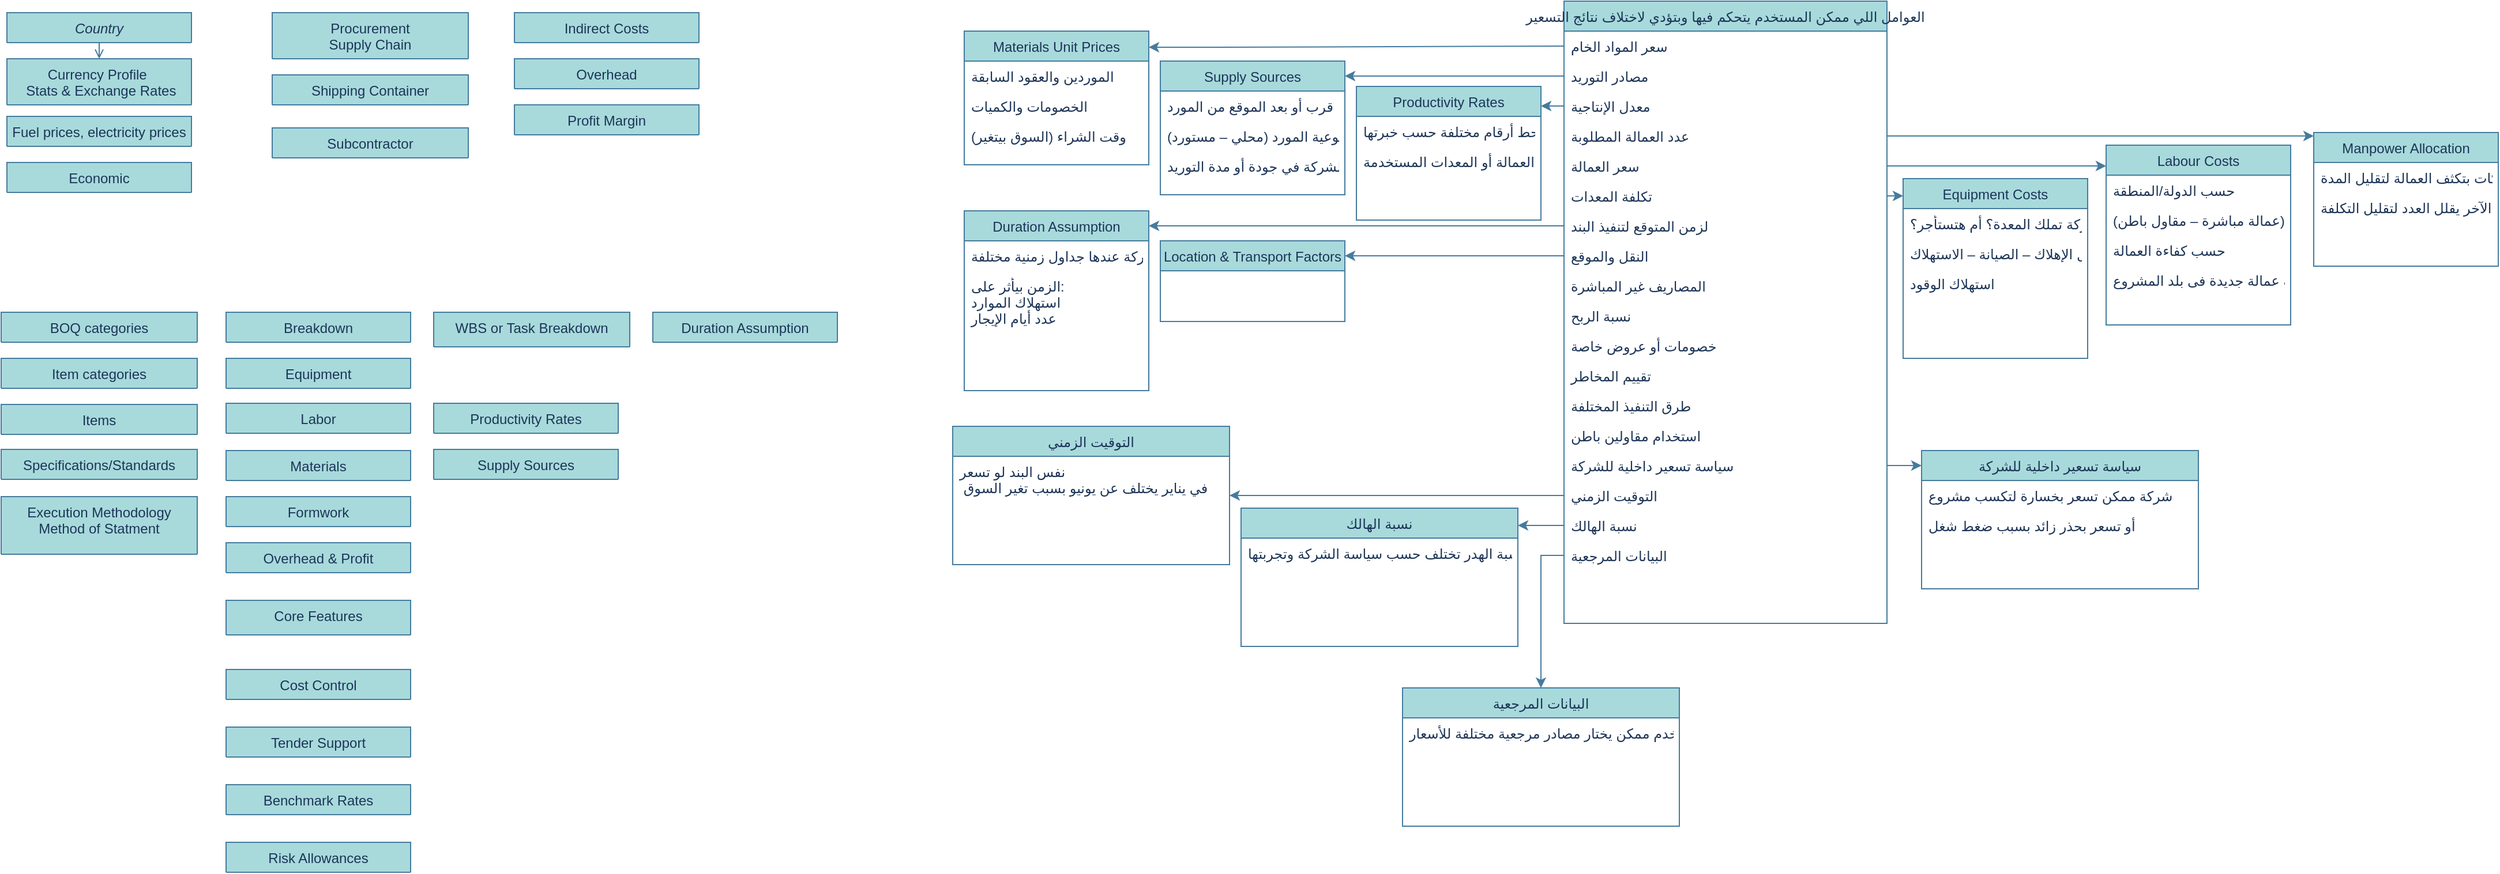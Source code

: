 <mxfile version="27.0.6" pages="2">
  <diagram id="C5RBs43oDa-KdzZeNtuy" name="Page-1">
    <mxGraphModel dx="1229" dy="1080" grid="1" gridSize="10" guides="1" tooltips="1" connect="1" arrows="1" fold="1" page="1" pageScale="1" pageWidth="827" pageHeight="1169" math="0" shadow="0" adaptiveColors="auto">
      <root>
        <mxCell id="WIyWlLk6GJQsqaUBKTNV-0" />
        <mxCell id="WIyWlLk6GJQsqaUBKTNV-1" parent="WIyWlLk6GJQsqaUBKTNV-0" />
        <mxCell id="zkfFHV4jXpPFQw0GAbJ--0" value="Country" style="swimlane;fontStyle=2;align=center;verticalAlign=top;childLayout=stackLayout;horizontal=1;startSize=26;horizontalStack=0;resizeParent=1;resizeLast=0;collapsible=1;marginBottom=0;rounded=0;shadow=0;strokeWidth=1;labelBackgroundColor=none;fillColor=#A8DADC;strokeColor=#457B9D;fontColor=#1D3557;" parent="WIyWlLk6GJQsqaUBKTNV-1" vertex="1" collapsed="1">
          <mxGeometry x="10" y="20" width="160" height="26" as="geometry">
            <mxRectangle x="10" y="20" width="160" height="164" as="alternateBounds" />
          </mxGeometry>
        </mxCell>
        <mxCell id="zkfFHV4jXpPFQw0GAbJ--1" value="Counrty" style="text;align=left;verticalAlign=top;spacingLeft=4;spacingRight=4;overflow=hidden;rotatable=0;points=[[0,0.5],[1,0.5]];portConstraint=eastwest;labelBackgroundColor=none;fontColor=#1D3557;" parent="zkfFHV4jXpPFQw0GAbJ--0" vertex="1">
          <mxGeometry y="26" width="160" height="26" as="geometry" />
        </mxCell>
        <mxCell id="zkfFHV4jXpPFQw0GAbJ--2" value="Currency" style="text;align=left;verticalAlign=top;spacingLeft=4;spacingRight=4;overflow=hidden;rotatable=0;points=[[0,0.5],[1,0.5]];portConstraint=eastwest;rounded=0;shadow=0;html=0;labelBackgroundColor=none;fontColor=#1D3557;" parent="zkfFHV4jXpPFQw0GAbJ--0" vertex="1">
          <mxGeometry y="52" width="160" height="26" as="geometry" />
        </mxCell>
        <mxCell id="zkfFHV4jXpPFQw0GAbJ--6" value="Execution Methodology&#xa;Method of Statment" style="swimlane;fontStyle=0;align=center;verticalAlign=top;childLayout=stackLayout;horizontal=1;startSize=50;horizontalStack=0;resizeParent=1;resizeLast=0;collapsible=1;marginBottom=0;rounded=0;shadow=0;strokeWidth=1;labelBackgroundColor=none;fillColor=#A8DADC;strokeColor=#457B9D;fontColor=#1D3557;" parent="WIyWlLk6GJQsqaUBKTNV-1" vertex="1" collapsed="1">
          <mxGeometry x="5" y="440" width="170" height="50" as="geometry">
            <mxRectangle x="430" y="520" width="160" height="138" as="alternateBounds" />
          </mxGeometry>
        </mxCell>
        <mxCell id="zkfFHV4jXpPFQw0GAbJ--13" value="Shipping Container" style="swimlane;fontStyle=0;align=center;verticalAlign=top;childLayout=stackLayout;horizontal=1;startSize=26;horizontalStack=0;resizeParent=1;resizeLast=0;collapsible=1;marginBottom=0;rounded=0;shadow=0;strokeWidth=1;labelBackgroundColor=none;fillColor=#A8DADC;strokeColor=#457B9D;fontColor=#1D3557;" parent="WIyWlLk6GJQsqaUBKTNV-1" vertex="1" collapsed="1">
          <mxGeometry x="240" y="74" width="170" height="26" as="geometry">
            <mxRectangle x="190" y="200" width="160" height="70" as="alternateBounds" />
          </mxGeometry>
        </mxCell>
        <mxCell id="zkfFHV4jXpPFQw0GAbJ--14" value="Shipping Container Dimensions" style="text;align=left;verticalAlign=top;spacingLeft=4;spacingRight=4;overflow=hidden;rotatable=0;points=[[0,0.5],[1,0.5]];portConstraint=eastwest;labelBackgroundColor=none;fontColor=#1D3557;" parent="zkfFHV4jXpPFQw0GAbJ--13" vertex="1">
          <mxGeometry y="26" width="160" height="26" as="geometry" />
        </mxCell>
        <mxCell id="zkfFHV4jXpPFQw0GAbJ--17" value="Currency Profile &#xa; Stats &amp; Exchange Rates" style="swimlane;fontStyle=0;align=center;verticalAlign=top;childLayout=stackLayout;horizontal=1;startSize=40;horizontalStack=0;resizeParent=1;resizeLast=0;collapsible=1;marginBottom=0;rounded=0;shadow=0;strokeWidth=1;labelBackgroundColor=none;fillColor=#A8DADC;strokeColor=#457B9D;fontColor=#1D3557;" parent="WIyWlLk6GJQsqaUBKTNV-1" vertex="1" collapsed="1">
          <mxGeometry x="10" y="60" width="160" height="40" as="geometry">
            <mxRectangle x="500" y="30" width="250" height="320" as="alternateBounds" />
          </mxGeometry>
        </mxCell>
        <mxCell id="zkfFHV4jXpPFQw0GAbJ--19" value="Currency" style="text;align=left;verticalAlign=top;spacingLeft=4;spacingRight=4;overflow=hidden;rotatable=0;points=[[0,0.5],[1,0.5]];portConstraint=eastwest;rounded=0;shadow=0;html=0;labelBackgroundColor=none;fontColor=#1D3557;" parent="zkfFHV4jXpPFQw0GAbJ--17" vertex="1">
          <mxGeometry y="26" width="250" height="26" as="geometry" />
        </mxCell>
        <mxCell id="zkfFHV4jXpPFQw0GAbJ--20" value="ISO Code" style="text;align=left;verticalAlign=top;spacingLeft=4;spacingRight=4;overflow=hidden;rotatable=0;points=[[0,0.5],[1,0.5]];portConstraint=eastwest;rounded=0;shadow=0;html=0;labelBackgroundColor=none;fontColor=#1D3557;" parent="zkfFHV4jXpPFQw0GAbJ--17" vertex="1">
          <mxGeometry y="52" width="250" height="26" as="geometry" />
        </mxCell>
        <mxCell id="zkfFHV4jXpPFQw0GAbJ--21" value="Symbol" style="text;align=left;verticalAlign=top;spacingLeft=4;spacingRight=4;overflow=hidden;rotatable=0;points=[[0,0.5],[1,0.5]];portConstraint=eastwest;rounded=0;shadow=0;html=0;labelBackgroundColor=none;fontColor=#1D3557;" parent="zkfFHV4jXpPFQw0GAbJ--17" vertex="1">
          <mxGeometry y="78" width="250" height="26" as="geometry" />
        </mxCell>
        <mxCell id="zkfFHV4jXpPFQw0GAbJ--22" value="Minor Unit" style="text;align=left;verticalAlign=top;spacingLeft=4;spacingRight=4;overflow=hidden;rotatable=0;points=[[0,0.5],[1,0.5]];portConstraint=eastwest;rounded=0;shadow=0;html=0;labelBackgroundColor=none;fontColor=#1D3557;" parent="zkfFHV4jXpPFQw0GAbJ--17" vertex="1">
          <mxGeometry y="104" width="250" height="26" as="geometry" />
        </mxCell>
        <mxCell id="zkfFHV4jXpPFQw0GAbJ--24" value="Minor Unit Symbol" style="text;align=left;verticalAlign=top;spacingLeft=4;spacingRight=4;overflow=hidden;rotatable=0;points=[[0,0.5],[1,0.5]];portConstraint=eastwest;labelBackgroundColor=none;fontColor=#1D3557;" parent="zkfFHV4jXpPFQw0GAbJ--17" vertex="1">
          <mxGeometry y="130" width="250" height="26" as="geometry" />
        </mxCell>
        <mxCell id="zkfFHV4jXpPFQw0GAbJ--26" value="" style="endArrow=open;shadow=0;strokeWidth=1;rounded=0;curved=0;endFill=1;edgeStyle=elbowEdgeStyle;elbow=vertical;labelBackgroundColor=none;fontColor=default;strokeColor=#457B9D;" parent="WIyWlLk6GJQsqaUBKTNV-1" source="zkfFHV4jXpPFQw0GAbJ--0" target="zkfFHV4jXpPFQw0GAbJ--17" edge="1">
          <mxGeometry x="0.5" y="41" relative="1" as="geometry">
            <mxPoint x="380" y="192" as="sourcePoint" />
            <mxPoint x="540" y="192" as="targetPoint" />
            <mxPoint x="-40" y="32" as="offset" />
          </mxGeometry>
        </mxCell>
        <mxCell id="aaRjvadRW2Z5je6XpcE3-6" value="Item categories" style="swimlane;fontStyle=0;align=center;verticalAlign=top;childLayout=stackLayout;horizontal=1;startSize=26;horizontalStack=0;resizeParent=1;resizeLast=0;collapsible=1;marginBottom=0;rounded=0;shadow=0;strokeWidth=1;labelBackgroundColor=none;fillColor=#A8DADC;strokeColor=#457B9D;fontColor=#1D3557;" vertex="1" collapsed="1" parent="WIyWlLk6GJQsqaUBKTNV-1">
          <mxGeometry x="5" y="320" width="170" height="26" as="geometry">
            <mxRectangle x="30" y="480" width="200" height="360" as="alternateBounds" />
          </mxGeometry>
        </mxCell>
        <mxCell id="aaRjvadRW2Z5je6XpcE3-7" value="Demolition" style="text;align=left;verticalAlign=top;spacingLeft=4;spacingRight=4;overflow=hidden;rotatable=0;points=[[0,0.5],[1,0.5]];portConstraint=eastwest;labelBackgroundColor=none;fontColor=#1D3557;" vertex="1" parent="aaRjvadRW2Z5je6XpcE3-6">
          <mxGeometry y="26" width="200" height="26" as="geometry" />
        </mxCell>
        <mxCell id="aaRjvadRW2Z5je6XpcE3-8" value="Site Clearance" style="text;align=left;verticalAlign=top;spacingLeft=4;spacingRight=4;overflow=hidden;rotatable=0;points=[[0,0.5],[1,0.5]];portConstraint=eastwest;labelBackgroundColor=none;fontColor=#1D3557;" vertex="1" parent="aaRjvadRW2Z5je6XpcE3-6">
          <mxGeometry y="52" width="200" height="26" as="geometry" />
        </mxCell>
        <mxCell id="aaRjvadRW2Z5je6XpcE3-9" value="In Situ Concrete" style="text;align=left;verticalAlign=top;spacingLeft=4;spacingRight=4;overflow=hidden;rotatable=0;points=[[0,0.5],[1,0.5]];portConstraint=eastwest;labelBackgroundColor=none;fontColor=#1D3557;" vertex="1" parent="aaRjvadRW2Z5je6XpcE3-6">
          <mxGeometry y="78" width="200" height="26" as="geometry" />
        </mxCell>
        <mxCell id="aaRjvadRW2Z5je6XpcE3-10" value="Concrete Ancillaries" style="text;align=left;verticalAlign=top;spacingLeft=4;spacingRight=4;overflow=hidden;rotatable=0;points=[[0,0.5],[1,0.5]];portConstraint=eastwest;labelBackgroundColor=none;fontColor=#1D3557;" vertex="1" parent="aaRjvadRW2Z5je6XpcE3-6">
          <mxGeometry y="104" width="200" height="26" as="geometry" />
        </mxCell>
        <mxCell id="aaRjvadRW2Z5je6XpcE3-11" value="Precast Concrete" style="text;align=left;verticalAlign=top;spacingLeft=4;spacingRight=4;overflow=hidden;rotatable=0;points=[[0,0.5],[1,0.5]];portConstraint=eastwest;labelBackgroundColor=none;fontColor=#1D3557;" vertex="1" parent="aaRjvadRW2Z5je6XpcE3-6">
          <mxGeometry y="130" width="200" height="26" as="geometry" />
        </mxCell>
        <mxCell id="aaRjvadRW2Z5je6XpcE3-12" value="Pipework - Pipes" style="text;align=left;verticalAlign=top;spacingLeft=4;spacingRight=4;overflow=hidden;rotatable=0;points=[[0,0.5],[1,0.5]];portConstraint=eastwest;labelBackgroundColor=none;fontColor=#1D3557;" vertex="1" parent="aaRjvadRW2Z5je6XpcE3-6">
          <mxGeometry y="156" width="200" height="26" as="geometry" />
        </mxCell>
        <mxCell id="aaRjvadRW2Z5je6XpcE3-13" value="Pipework - Fittings and Valves" style="text;align=left;verticalAlign=top;spacingLeft=4;spacingRight=4;overflow=hidden;rotatable=0;points=[[0,0.5],[1,0.5]];portConstraint=eastwest;labelBackgroundColor=none;fontColor=#1D3557;" vertex="1" parent="aaRjvadRW2Z5je6XpcE3-6">
          <mxGeometry y="182" width="200" height="26" as="geometry" />
        </mxCell>
        <mxCell id="aaRjvadRW2Z5je6XpcE3-14" value="Breakdown" style="swimlane;fontStyle=0;align=center;verticalAlign=top;childLayout=stackLayout;horizontal=1;startSize=26;horizontalStack=0;resizeParent=1;resizeLast=0;collapsible=1;marginBottom=0;rounded=0;shadow=0;strokeWidth=1;labelBackgroundColor=none;fillColor=#A8DADC;strokeColor=#457B9D;fontColor=#1D3557;" vertex="1" collapsed="1" parent="WIyWlLk6GJQsqaUBKTNV-1">
          <mxGeometry x="200" y="280" width="160" height="26" as="geometry">
            <mxRectangle x="600" y="480" width="200" height="360" as="alternateBounds" />
          </mxGeometry>
        </mxCell>
        <mxCell id="aaRjvadRW2Z5je6XpcE3-15" value="التكلفة المباشرة" style="text;align=left;verticalAlign=top;spacingLeft=4;spacingRight=4;overflow=hidden;rotatable=0;points=[[0,0.5],[1,0.5]];portConstraint=eastwest;labelBackgroundColor=none;fontColor=#1D3557;" vertex="1" parent="aaRjvadRW2Z5je6XpcE3-14">
          <mxGeometry y="26" width="200" height="26" as="geometry" />
        </mxCell>
        <mxCell id="aaRjvadRW2Z5je6XpcE3-16" value="التكلفة الغير مباشرة" style="text;align=left;verticalAlign=top;spacingLeft=4;spacingRight=4;overflow=hidden;rotatable=0;points=[[0,0.5],[1,0.5]];portConstraint=eastwest;labelBackgroundColor=none;fontColor=#1D3557;" vertex="1" parent="aaRjvadRW2Z5je6XpcE3-14">
          <mxGeometry y="52" width="200" height="26" as="geometry" />
        </mxCell>
        <mxCell id="aaRjvadRW2Z5je6XpcE3-17" value="المخاطر" style="text;align=left;verticalAlign=top;spacingLeft=4;spacingRight=4;overflow=hidden;rotatable=0;points=[[0,0.5],[1,0.5]];portConstraint=eastwest;labelBackgroundColor=none;fontColor=#1D3557;" vertex="1" parent="aaRjvadRW2Z5je6XpcE3-14">
          <mxGeometry y="78" width="200" height="26" as="geometry" />
        </mxCell>
        <mxCell id="aaRjvadRW2Z5je6XpcE3-18" value="الارباح" style="text;align=left;verticalAlign=top;spacingLeft=4;spacingRight=4;overflow=hidden;rotatable=0;points=[[0,0.5],[1,0.5]];portConstraint=eastwest;labelBackgroundColor=none;fontColor=#1D3557;" vertex="1" parent="aaRjvadRW2Z5je6XpcE3-14">
          <mxGeometry y="104" width="200" height="26" as="geometry" />
        </mxCell>
        <mxCell id="aaRjvadRW2Z5je6XpcE3-19" value="الضرائب والاستقطاعات" style="text;align=left;verticalAlign=top;spacingLeft=4;spacingRight=4;overflow=hidden;rotatable=0;points=[[0,0.5],[1,0.5]];portConstraint=eastwest;labelBackgroundColor=none;fontColor=#1D3557;" vertex="1" parent="aaRjvadRW2Z5je6XpcE3-14">
          <mxGeometry y="130" width="200" height="26" as="geometry" />
        </mxCell>
        <mxCell id="aaRjvadRW2Z5je6XpcE3-23" value="Items" style="swimlane;fontStyle=0;align=center;verticalAlign=top;childLayout=stackLayout;horizontal=1;startSize=26;horizontalStack=0;resizeParent=1;resizeLast=0;collapsible=1;marginBottom=0;rounded=0;shadow=0;strokeWidth=1;labelBackgroundColor=none;fillColor=#A8DADC;strokeColor=#457B9D;fontColor=#1D3557;" vertex="1" collapsed="1" parent="WIyWlLk6GJQsqaUBKTNV-1">
          <mxGeometry x="5" y="360" width="170" height="26" as="geometry">
            <mxRectangle x="245" y="480" width="160" height="150" as="alternateBounds" />
          </mxGeometry>
        </mxCell>
        <mxCell id="aaRjvadRW2Z5je6XpcE3-57" value="Item Number" style="text;align=left;verticalAlign=top;spacingLeft=4;spacingRight=4;overflow=hidden;rotatable=0;points=[[0,0.5],[1,0.5]];portConstraint=eastwest;labelBackgroundColor=none;fontColor=#1D3557;" vertex="1" parent="aaRjvadRW2Z5je6XpcE3-23">
          <mxGeometry y="26" width="160" height="26" as="geometry" />
        </mxCell>
        <mxCell id="aaRjvadRW2Z5je6XpcE3-58" value="Description" style="text;align=left;verticalAlign=top;spacingLeft=4;spacingRight=4;overflow=hidden;rotatable=0;points=[[0,0.5],[1,0.5]];portConstraint=eastwest;labelBackgroundColor=none;fontColor=#1D3557;" vertex="1" parent="aaRjvadRW2Z5je6XpcE3-23">
          <mxGeometry y="52" width="160" height="26" as="geometry" />
        </mxCell>
        <mxCell id="aaRjvadRW2Z5je6XpcE3-59" value="Unit of Measure" style="text;align=left;verticalAlign=top;spacingLeft=4;spacingRight=4;overflow=hidden;rotatable=0;points=[[0,0.5],[1,0.5]];portConstraint=eastwest;labelBackgroundColor=none;fontColor=#1D3557;" vertex="1" parent="aaRjvadRW2Z5je6XpcE3-23">
          <mxGeometry y="78" width="160" height="26" as="geometry" />
        </mxCell>
        <mxCell id="aaRjvadRW2Z5je6XpcE3-25" value="Fuel prices, electricity prices" style="swimlane;fontStyle=0;align=center;verticalAlign=top;childLayout=stackLayout;horizontal=1;startSize=26;horizontalStack=0;resizeParent=1;resizeLast=0;collapsible=1;marginBottom=0;rounded=0;shadow=0;strokeWidth=1;labelBackgroundColor=none;fillColor=#A8DADC;strokeColor=#457B9D;fontColor=#1D3557;" vertex="1" collapsed="1" parent="WIyWlLk6GJQsqaUBKTNV-1">
          <mxGeometry x="10" y="110" width="160" height="26" as="geometry">
            <mxRectangle x="490" y="20" width="220" height="190" as="alternateBounds" />
          </mxGeometry>
        </mxCell>
        <mxCell id="aaRjvadRW2Z5je6XpcE3-26" value="Gasoline prices" style="text;align=left;verticalAlign=top;spacingLeft=4;spacingRight=4;overflow=hidden;rotatable=0;points=[[0,0.5],[1,0.5]];portConstraint=eastwest;labelBackgroundColor=none;fontColor=#1D3557;" vertex="1" parent="aaRjvadRW2Z5je6XpcE3-25">
          <mxGeometry y="26" width="220" height="26" as="geometry" />
        </mxCell>
        <mxCell id="aaRjvadRW2Z5je6XpcE3-27" value="Diesel prices" style="text;align=left;verticalAlign=top;spacingLeft=4;spacingRight=4;overflow=hidden;rotatable=0;points=[[0,0.5],[1,0.5]];portConstraint=eastwest;labelBackgroundColor=none;fontColor=#1D3557;" vertex="1" parent="aaRjvadRW2Z5je6XpcE3-25">
          <mxGeometry y="52" width="220" height="26" as="geometry" />
        </mxCell>
        <mxCell id="aaRjvadRW2Z5je6XpcE3-28" value="Kerosene prices" style="text;align=left;verticalAlign=top;spacingLeft=4;spacingRight=4;overflow=hidden;rotatable=0;points=[[0,0.5],[1,0.5]];portConstraint=eastwest;labelBackgroundColor=none;fontColor=#1D3557;" vertex="1" parent="aaRjvadRW2Z5je6XpcE3-25">
          <mxGeometry y="78" width="220" height="26" as="geometry" />
        </mxCell>
        <mxCell id="aaRjvadRW2Z5je6XpcE3-29" value="Gasoline prices" style="text;align=left;verticalAlign=top;spacingLeft=4;spacingRight=4;overflow=hidden;rotatable=0;points=[[0,0.5],[1,0.5]];portConstraint=eastwest;labelBackgroundColor=none;fontColor=#1D3557;" vertex="1" parent="aaRjvadRW2Z5je6XpcE3-25">
          <mxGeometry y="104" width="220" height="26" as="geometry" />
        </mxCell>
        <mxCell id="aaRjvadRW2Z5je6XpcE3-30" value="Electricity prices per kWh - Households" style="text;align=left;verticalAlign=top;spacingLeft=4;spacingRight=4;overflow=hidden;rotatable=0;points=[[0,0.5],[1,0.5]];portConstraint=eastwest;labelBackgroundColor=none;fontColor=#1D3557;" vertex="1" parent="aaRjvadRW2Z5je6XpcE3-25">
          <mxGeometry y="130" width="220" height="26" as="geometry" />
        </mxCell>
        <mxCell id="aaRjvadRW2Z5je6XpcE3-31" value="Electricity prices per kWh - Business" style="text;align=left;verticalAlign=top;spacingLeft=4;spacingRight=4;overflow=hidden;rotatable=0;points=[[0,0.5],[1,0.5]];portConstraint=eastwest;labelBackgroundColor=none;fontColor=#1D3557;" vertex="1" parent="aaRjvadRW2Z5je6XpcE3-25">
          <mxGeometry y="156" width="220" height="26" as="geometry" />
        </mxCell>
        <mxCell id="aaRjvadRW2Z5je6XpcE3-32" value="Economic" style="swimlane;fontStyle=0;align=center;verticalAlign=top;childLayout=stackLayout;horizontal=1;startSize=26;horizontalStack=0;resizeParent=1;resizeLast=0;collapsible=1;marginBottom=0;rounded=0;shadow=0;strokeWidth=1;labelBackgroundColor=none;fillColor=#A8DADC;strokeColor=#457B9D;fontColor=#1D3557;" vertex="1" collapsed="1" parent="WIyWlLk6GJQsqaUBKTNV-1">
          <mxGeometry x="10" y="150" width="160" height="26" as="geometry">
            <mxRectangle x="190" y="60" width="160" height="160" as="alternateBounds" />
          </mxGeometry>
        </mxCell>
        <mxCell id="aaRjvadRW2Z5je6XpcE3-33" value="investing" style="text;align=left;verticalAlign=top;spacingLeft=4;spacingRight=4;overflow=hidden;rotatable=0;points=[[0,0.5],[1,0.5]];portConstraint=eastwest;labelBackgroundColor=none;fontColor=#1D3557;" vertex="1" parent="aaRjvadRW2Z5je6XpcE3-32">
          <mxGeometry y="26" width="160" height="26" as="geometry" />
        </mxCell>
        <mxCell id="aaRjvadRW2Z5je6XpcE3-34" value="معدلات الفائدة" style="text;align=left;verticalAlign=top;spacingLeft=4;spacingRight=4;overflow=hidden;rotatable=0;points=[[0,0.5],[1,0.5]];portConstraint=eastwest;labelBackgroundColor=none;fontColor=#1D3557;" vertex="1" parent="aaRjvadRW2Z5je6XpcE3-32">
          <mxGeometry y="52" width="160" height="26" as="geometry" />
        </mxCell>
        <mxCell id="aaRjvadRW2Z5je6XpcE3-35" value=" Inflation Rates" style="text;align=left;verticalAlign=top;spacingLeft=4;spacingRight=4;overflow=hidden;rotatable=0;points=[[0,0.5],[1,0.5]];portConstraint=eastwest;labelBackgroundColor=none;fontColor=#1D3557;" vertex="1" parent="aaRjvadRW2Z5je6XpcE3-32">
          <mxGeometry y="78" width="160" height="26" as="geometry" />
        </mxCell>
        <mxCell id="aaRjvadRW2Z5je6XpcE3-36" value="الذهب" style="text;align=left;verticalAlign=top;spacingLeft=4;spacingRight=4;overflow=hidden;rotatable=0;points=[[0,0.5],[1,0.5]];portConstraint=eastwest;labelBackgroundColor=none;fontColor=#1D3557;" vertex="1" parent="aaRjvadRW2Z5je6XpcE3-32">
          <mxGeometry y="104" width="160" height="26" as="geometry" />
        </mxCell>
        <mxCell id="aaRjvadRW2Z5je6XpcE3-37" value="Equipment" style="swimlane;fontStyle=0;align=center;verticalAlign=top;childLayout=stackLayout;horizontal=1;startSize=26;horizontalStack=0;resizeParent=1;resizeLast=0;collapsible=1;marginBottom=0;rounded=0;shadow=0;strokeWidth=1;labelBackgroundColor=none;fillColor=#A8DADC;strokeColor=#457B9D;fontColor=#1D3557;" vertex="1" collapsed="1" parent="WIyWlLk6GJQsqaUBKTNV-1">
          <mxGeometry x="200" y="320" width="160" height="26" as="geometry">
            <mxRectangle x="280" y="330" width="160" height="70" as="alternateBounds" />
          </mxGeometry>
        </mxCell>
        <mxCell id="aaRjvadRW2Z5je6XpcE3-39" value="Formwork" style="swimlane;fontStyle=0;align=center;verticalAlign=top;childLayout=stackLayout;horizontal=1;startSize=26;horizontalStack=0;resizeParent=1;resizeLast=0;collapsible=1;marginBottom=0;rounded=0;shadow=0;strokeWidth=1;labelBackgroundColor=none;fillColor=#A8DADC;strokeColor=#457B9D;fontColor=#1D3557;" vertex="1" collapsed="1" parent="WIyWlLk6GJQsqaUBKTNV-1">
          <mxGeometry x="200" y="440" width="160" height="26" as="geometry">
            <mxRectangle x="460" y="290" width="160" height="70" as="alternateBounds" />
          </mxGeometry>
        </mxCell>
        <mxCell id="aaRjvadRW2Z5je6XpcE3-40" value="Labor" style="swimlane;fontStyle=0;align=center;verticalAlign=top;childLayout=stackLayout;horizontal=1;startSize=26;horizontalStack=0;resizeParent=1;resizeLast=0;collapsible=1;marginBottom=0;rounded=0;shadow=0;strokeWidth=1;labelBackgroundColor=none;fillColor=#A8DADC;strokeColor=#457B9D;fontColor=#1D3557;" vertex="1" collapsed="1" parent="WIyWlLk6GJQsqaUBKTNV-1">
          <mxGeometry x="200" y="359" width="160" height="26" as="geometry">
            <mxRectangle x="600" y="560" width="160" height="70" as="alternateBounds" />
          </mxGeometry>
        </mxCell>
        <mxCell id="aaRjvadRW2Z5je6XpcE3-41" value="Materials" style="swimlane;fontStyle=0;align=center;verticalAlign=top;childLayout=stackLayout;horizontal=1;startSize=26;horizontalStack=0;resizeParent=1;resizeLast=0;collapsible=1;marginBottom=0;rounded=0;shadow=0;strokeWidth=1;labelBackgroundColor=none;fillColor=#A8DADC;strokeColor=#457B9D;fontColor=#1D3557;" vertex="1" collapsed="1" parent="WIyWlLk6GJQsqaUBKTNV-1">
          <mxGeometry x="200" y="400" width="160" height="26" as="geometry">
            <mxRectangle x="600" y="560" width="160" height="70" as="alternateBounds" />
          </mxGeometry>
        </mxCell>
        <mxCell id="aaRjvadRW2Z5je6XpcE3-42" value="Overhead &amp; Profit&#xa;&#xa;&#xa;&#xa;&#xa;&#xa;" style="swimlane;fontStyle=0;align=center;verticalAlign=top;childLayout=stackLayout;horizontal=1;startSize=26;horizontalStack=0;resizeParent=1;resizeLast=0;collapsible=1;marginBottom=0;rounded=0;shadow=0;strokeWidth=1;labelBackgroundColor=none;fillColor=#A8DADC;strokeColor=#457B9D;fontColor=#1D3557;" vertex="1" collapsed="1" parent="WIyWlLk6GJQsqaUBKTNV-1">
          <mxGeometry x="200" y="480" width="160" height="26" as="geometry">
            <mxRectangle x="600" y="560" width="160" height="70" as="alternateBounds" />
          </mxGeometry>
        </mxCell>
        <mxCell id="aaRjvadRW2Z5je6XpcE3-43" value="Specifications/Standards" style="swimlane;fontStyle=0;align=center;verticalAlign=top;childLayout=stackLayout;horizontal=1;startSize=26;horizontalStack=0;resizeParent=1;resizeLast=0;collapsible=1;marginBottom=0;rounded=0;shadow=0;strokeWidth=1;labelBackgroundColor=none;fillColor=#A8DADC;strokeColor=#457B9D;fontColor=#1D3557;" vertex="1" collapsed="1" parent="WIyWlLk6GJQsqaUBKTNV-1">
          <mxGeometry x="5" y="399" width="170" height="26" as="geometry">
            <mxRectangle x="430" y="480" width="160" height="138" as="alternateBounds" />
          </mxGeometry>
        </mxCell>
        <mxCell id="aaRjvadRW2Z5je6XpcE3-44" value="References to drawings or codes." style="text;align=left;verticalAlign=top;spacingLeft=4;spacingRight=4;overflow=hidden;rotatable=0;points=[[0,0.5],[1,0.5]];portConstraint=eastwest;labelBackgroundColor=none;fontColor=#1D3557;" vertex="1" parent="aaRjvadRW2Z5je6XpcE3-43">
          <mxGeometry y="26" width="160" height="26" as="geometry" />
        </mxCell>
        <mxCell id="aaRjvadRW2Z5je6XpcE3-45" value="Procurement &#xa;Supply Chain" style="swimlane;fontStyle=0;align=center;verticalAlign=top;childLayout=stackLayout;horizontal=1;startSize=40;horizontalStack=0;resizeParent=1;resizeLast=0;collapsible=1;marginBottom=0;rounded=0;shadow=0;strokeWidth=1;labelBackgroundColor=none;fillColor=#A8DADC;strokeColor=#457B9D;fontColor=#1D3557;" vertex="1" collapsed="1" parent="WIyWlLk6GJQsqaUBKTNV-1">
          <mxGeometry x="240" y="20" width="170" height="40" as="geometry">
            <mxRectangle x="290" y="260" width="160" height="240" as="alternateBounds" />
          </mxGeometry>
        </mxCell>
        <mxCell id="aaRjvadRW2Z5je6XpcE3-46" value="Item Code / SKU" style="text;align=left;verticalAlign=top;spacingLeft=4;spacingRight=4;overflow=hidden;rotatable=0;points=[[0,0.5],[1,0.5]];portConstraint=eastwest;labelBackgroundColor=none;fontColor=#1D3557;" vertex="1" parent="aaRjvadRW2Z5je6XpcE3-45">
          <mxGeometry y="40" width="160" height="26" as="geometry" />
        </mxCell>
        <mxCell id="aaRjvadRW2Z5je6XpcE3-47" value="Item Name" style="text;align=left;verticalAlign=top;spacingLeft=4;spacingRight=4;overflow=hidden;rotatable=0;points=[[0,0.5],[1,0.5]];portConstraint=eastwest;labelBackgroundColor=none;fontColor=#1D3557;" vertex="1" parent="aaRjvadRW2Z5je6XpcE3-45">
          <mxGeometry y="66" width="160" height="26" as="geometry" />
        </mxCell>
        <mxCell id="aaRjvadRW2Z5je6XpcE3-48" value="Specifications" style="text;align=left;verticalAlign=top;spacingLeft=4;spacingRight=4;overflow=hidden;rotatable=0;points=[[0,0.5],[1,0.5]];portConstraint=eastwest;labelBackgroundColor=none;fontColor=#1D3557;" vertex="1" parent="aaRjvadRW2Z5je6XpcE3-45">
          <mxGeometry y="92" width="160" height="26" as="geometry" />
        </mxCell>
        <mxCell id="aaRjvadRW2Z5je6XpcE3-49" value="Unit Price" style="text;align=left;verticalAlign=top;spacingLeft=4;spacingRight=4;overflow=hidden;rotatable=0;points=[[0,0.5],[1,0.5]];portConstraint=eastwest;labelBackgroundColor=none;fontColor=#1D3557;" vertex="1" parent="aaRjvadRW2Z5je6XpcE3-45">
          <mxGeometry y="118" width="160" height="26" as="geometry" />
        </mxCell>
        <mxCell id="aaRjvadRW2Z5je6XpcE3-51" value="WBS or Task Breakdown" style="swimlane;fontStyle=0;align=center;verticalAlign=top;childLayout=stackLayout;horizontal=1;startSize=30;horizontalStack=0;resizeParent=1;resizeLast=0;collapsible=1;marginBottom=0;rounded=0;shadow=0;strokeWidth=1;labelBackgroundColor=none;fillColor=#A8DADC;strokeColor=#457B9D;fontColor=#1D3557;" vertex="1" collapsed="1" parent="WIyWlLk6GJQsqaUBKTNV-1">
          <mxGeometry x="380" y="280" width="170" height="30" as="geometry">
            <mxRectangle x="390" y="280" width="160" height="240" as="alternateBounds" />
          </mxGeometry>
        </mxCell>
        <mxCell id="aaRjvadRW2Z5je6XpcE3-52" value="Duration" style="text;align=left;verticalAlign=top;spacingLeft=4;spacingRight=4;overflow=hidden;rotatable=0;points=[[0,0.5],[1,0.5]];portConstraint=eastwest;labelBackgroundColor=none;fontColor=#1D3557;" vertex="1" parent="aaRjvadRW2Z5je6XpcE3-51">
          <mxGeometry y="30" width="160" height="26" as="geometry" />
        </mxCell>
        <mxCell id="aaRjvadRW2Z5je6XpcE3-53" value="Resources Assigned" style="text;align=left;verticalAlign=top;spacingLeft=4;spacingRight=4;overflow=hidden;rotatable=0;points=[[0,0.5],[1,0.5]];portConstraint=eastwest;labelBackgroundColor=none;fontColor=#1D3557;" vertex="1" parent="aaRjvadRW2Z5je6XpcE3-51">
          <mxGeometry y="56" width="160" height="26" as="geometry" />
        </mxCell>
        <mxCell id="aaRjvadRW2Z5je6XpcE3-54" value="Dependencies / Predecessors" style="text;align=left;verticalAlign=top;spacingLeft=4;spacingRight=4;overflow=hidden;rotatable=0;points=[[0,0.5],[1,0.5]];portConstraint=eastwest;labelBackgroundColor=none;fontColor=#1D3557;" vertex="1" parent="aaRjvadRW2Z5je6XpcE3-51">
          <mxGeometry y="82" width="160" height="26" as="geometry" />
        </mxCell>
        <mxCell id="aaRjvadRW2Z5je6XpcE3-55" value="Deliverables" style="text;align=left;verticalAlign=top;spacingLeft=4;spacingRight=4;overflow=hidden;rotatable=0;points=[[0,0.5],[1,0.5]];portConstraint=eastwest;labelBackgroundColor=none;fontColor=#1D3557;" vertex="1" parent="aaRjvadRW2Z5je6XpcE3-51">
          <mxGeometry y="108" width="160" height="26" as="geometry" />
        </mxCell>
        <mxCell id="aaRjvadRW2Z5je6XpcE3-56" value="Task Breakdown" style="text;align=left;verticalAlign=top;spacingLeft=4;spacingRight=4;overflow=hidden;rotatable=0;points=[[0,0.5],[1,0.5]];portConstraint=eastwest;labelBackgroundColor=none;fontColor=#1D3557;" vertex="1" parent="aaRjvadRW2Z5je6XpcE3-51">
          <mxGeometry y="134" width="160" height="26" as="geometry" />
        </mxCell>
        <mxCell id="aaRjvadRW2Z5je6XpcE3-60" value="BOQ categories" style="swimlane;fontStyle=0;align=center;verticalAlign=top;childLayout=stackLayout;horizontal=1;startSize=26;horizontalStack=0;resizeParent=1;resizeLast=0;collapsible=1;marginBottom=0;rounded=0;shadow=0;strokeWidth=1;labelBackgroundColor=none;fillColor=#A8DADC;strokeColor=#457B9D;fontColor=#1D3557;" vertex="1" collapsed="1" parent="WIyWlLk6GJQsqaUBKTNV-1">
          <mxGeometry x="5" y="280" width="170" height="26" as="geometry">
            <mxRectangle x="50" y="572" width="200" height="360" as="alternateBounds" />
          </mxGeometry>
        </mxCell>
        <mxCell id="aaRjvadRW2Z5je6XpcE3-61" value="أعمال معمارية" style="text;align=left;verticalAlign=top;spacingLeft=4;spacingRight=4;overflow=hidden;rotatable=0;points=[[0,0.5],[1,0.5]];portConstraint=eastwest;labelBackgroundColor=none;fontColor=#1D3557;" vertex="1" parent="aaRjvadRW2Z5je6XpcE3-60">
          <mxGeometry y="26" width="200" height="26" as="geometry" />
        </mxCell>
        <mxCell id="aaRjvadRW2Z5je6XpcE3-62" value="أعمال إنشاءات" style="text;align=left;verticalAlign=top;spacingLeft=4;spacingRight=4;overflow=hidden;rotatable=0;points=[[0,0.5],[1,0.5]];portConstraint=eastwest;labelBackgroundColor=none;fontColor=#1D3557;" vertex="1" parent="aaRjvadRW2Z5je6XpcE3-60">
          <mxGeometry y="52" width="200" height="26" as="geometry" />
        </mxCell>
        <mxCell id="aaRjvadRW2Z5je6XpcE3-63" value="أعمال التشطيبات" style="text;align=left;verticalAlign=top;spacingLeft=4;spacingRight=4;overflow=hidden;rotatable=0;points=[[0,0.5],[1,0.5]];portConstraint=eastwest;labelBackgroundColor=none;fontColor=#1D3557;" vertex="1" parent="aaRjvadRW2Z5je6XpcE3-60">
          <mxGeometry y="78" width="200" height="26" as="geometry" />
        </mxCell>
        <mxCell id="aaRjvadRW2Z5je6XpcE3-64" value="أعمال صحى" style="text;align=left;verticalAlign=top;spacingLeft=4;spacingRight=4;overflow=hidden;rotatable=0;points=[[0,0.5],[1,0.5]];portConstraint=eastwest;labelBackgroundColor=none;fontColor=#1D3557;" vertex="1" parent="aaRjvadRW2Z5je6XpcE3-60">
          <mxGeometry y="104" width="200" height="26" as="geometry" />
        </mxCell>
        <mxCell id="aaRjvadRW2Z5je6XpcE3-65" value="أعمال الكهرباء" style="text;align=left;verticalAlign=top;spacingLeft=4;spacingRight=4;overflow=hidden;rotatable=0;points=[[0,0.5],[1,0.5]];portConstraint=eastwest;labelBackgroundColor=none;fontColor=#1D3557;" vertex="1" parent="aaRjvadRW2Z5je6XpcE3-60">
          <mxGeometry y="130" width="200" height="26" as="geometry" />
        </mxCell>
        <mxCell id="aaRjvadRW2Z5je6XpcE3-66" value="إلكتروميكانيكال" style="text;align=left;verticalAlign=top;spacingLeft=4;spacingRight=4;overflow=hidden;rotatable=0;points=[[0,0.5],[1,0.5]];portConstraint=eastwest;labelBackgroundColor=none;fontColor=#1D3557;" vertex="1" parent="aaRjvadRW2Z5je6XpcE3-60">
          <mxGeometry y="156" width="200" height="26" as="geometry" />
        </mxCell>
        <mxCell id="aaRjvadRW2Z5je6XpcE3-67" value="لاندسكيب" style="text;align=left;verticalAlign=top;spacingLeft=4;spacingRight=4;overflow=hidden;rotatable=0;points=[[0,0.5],[1,0.5]];portConstraint=eastwest;labelBackgroundColor=none;fontColor=#1D3557;" vertex="1" parent="aaRjvadRW2Z5je6XpcE3-60">
          <mxGeometry y="182" width="200" height="26" as="geometry" />
        </mxCell>
        <mxCell id="aaRjvadRW2Z5je6XpcE3-68" value="طرق" style="text;align=left;verticalAlign=top;spacingLeft=4;spacingRight=4;overflow=hidden;rotatable=0;points=[[0,0.5],[1,0.5]];portConstraint=eastwest;labelBackgroundColor=none;fontColor=#1D3557;" vertex="1" parent="aaRjvadRW2Z5je6XpcE3-60">
          <mxGeometry y="208" width="200" height="26" as="geometry" />
        </mxCell>
        <mxCell id="aaRjvadRW2Z5je6XpcE3-69" value="كبارى" style="text;align=left;verticalAlign=top;spacingLeft=4;spacingRight=4;overflow=hidden;rotatable=0;points=[[0,0.5],[1,0.5]];portConstraint=eastwest;labelBackgroundColor=none;fontColor=#1D3557;" vertex="1" parent="aaRjvadRW2Z5je6XpcE3-60">
          <mxGeometry y="234" width="200" height="26" as="geometry" />
        </mxCell>
        <mxCell id="aaRjvadRW2Z5je6XpcE3-70" value="أنفاق" style="text;align=left;verticalAlign=top;spacingLeft=4;spacingRight=4;overflow=hidden;rotatable=0;points=[[0,0.5],[1,0.5]];portConstraint=eastwest;labelBackgroundColor=none;fontColor=#1D3557;" vertex="1" parent="aaRjvadRW2Z5je6XpcE3-60">
          <mxGeometry y="260" width="200" height="26" as="geometry" />
        </mxCell>
        <mxCell id="aaRjvadRW2Z5je6XpcE3-71" value="Core Features" style="swimlane;fontStyle=0;align=center;verticalAlign=top;childLayout=stackLayout;horizontal=1;startSize=30;horizontalStack=0;resizeParent=1;resizeLast=0;collapsible=1;marginBottom=0;rounded=0;shadow=0;strokeWidth=1;labelBackgroundColor=none;fillColor=#A8DADC;strokeColor=#457B9D;fontColor=#1D3557;" vertex="1" collapsed="1" parent="WIyWlLk6GJQsqaUBKTNV-1">
          <mxGeometry x="200" y="530" width="160" height="30" as="geometry">
            <mxRectangle x="190" y="540" width="300" height="240" as="alternateBounds" />
          </mxGeometry>
        </mxCell>
        <mxCell id="aaRjvadRW2Z5je6XpcE3-72" value="BOQ Items" style="text;align=left;verticalAlign=top;spacingLeft=4;spacingRight=4;overflow=hidden;rotatable=0;points=[[0,0.5],[1,0.5]];portConstraint=eastwest;labelBackgroundColor=none;fontColor=#1D3557;" vertex="1" parent="aaRjvadRW2Z5je6XpcE3-71">
          <mxGeometry y="30" width="300" height="26" as="geometry" />
        </mxCell>
        <mxCell id="aaRjvadRW2Z5je6XpcE3-73" value="تحليل سعر تلقائي" style="text;align=left;verticalAlign=top;spacingLeft=4;spacingRight=4;overflow=hidden;rotatable=0;points=[[0,0.5],[1,0.5]];portConstraint=eastwest;labelBackgroundColor=none;fontColor=#1D3557;" vertex="1" parent="aaRjvadRW2Z5je6XpcE3-71">
          <mxGeometry y="56" width="300" height="26" as="geometry" />
        </mxCell>
        <mxCell id="aaRjvadRW2Z5je6XpcE3-74" value="مكتبة أسعار خامات ومعدات وموارد بشرية" style="text;align=left;verticalAlign=top;spacingLeft=4;spacingRight=4;overflow=hidden;rotatable=0;points=[[0,0.5],[1,0.5]];portConstraint=eastwest;labelBackgroundColor=none;fontColor=#1D3557;" vertex="1" parent="aaRjvadRW2Z5je6XpcE3-71">
          <mxGeometry y="82" width="300" height="26" as="geometry" />
        </mxCell>
        <mxCell id="aaRjvadRW2Z5je6XpcE3-75" value="معدل إنتاجية لكل نشاط حسب الظروف المحلية من واقع السوق" style="text;align=left;verticalAlign=top;spacingLeft=4;spacingRight=4;overflow=hidden;rotatable=0;points=[[0,0.5],[1,0.5]];portConstraint=eastwest;labelBackgroundColor=none;fontColor=#1D3557;" vertex="1" parent="aaRjvadRW2Z5je6XpcE3-71">
          <mxGeometry y="108" width="300" height="26" as="geometry" />
        </mxCell>
        <mxCell id="aaRjvadRW2Z5je6XpcE3-76" value="ربط كل مكون بسعر مرجعي مع لينك موثق Reference Links" style="text;align=left;verticalAlign=top;spacingLeft=4;spacingRight=4;overflow=hidden;rotatable=0;points=[[0,0.5],[1,0.5]];portConstraint=eastwest;labelBackgroundColor=none;fontColor=#1D3557;" vertex="1" parent="aaRjvadRW2Z5je6XpcE3-71">
          <mxGeometry y="134" width="300" height="26" as="geometry" />
        </mxCell>
        <mxCell id="aaRjvadRW2Z5je6XpcE3-77" value="توليد تحليل سعر مفصل PDF / Excel جاهز للطباعة" style="text;align=left;verticalAlign=top;spacingLeft=4;spacingRight=4;overflow=hidden;rotatable=0;points=[[0,0.5],[1,0.5]];portConstraint=eastwest;labelBackgroundColor=none;fontColor=#1D3557;" vertex="1" parent="aaRjvadRW2Z5je6XpcE3-71">
          <mxGeometry y="160" width="300" height="26" as="geometry" />
        </mxCell>
        <mxCell id="aaRjvadRW2Z5je6XpcE3-78" value="Cost Control" style="swimlane;fontStyle=0;align=center;verticalAlign=top;childLayout=stackLayout;horizontal=1;startSize=26;horizontalStack=0;resizeParent=1;resizeLast=0;collapsible=1;marginBottom=0;rounded=0;shadow=0;strokeWidth=1;labelBackgroundColor=none;fillColor=#A8DADC;strokeColor=#457B9D;fontColor=#1D3557;" vertex="1" collapsed="1" parent="WIyWlLk6GJQsqaUBKTNV-1">
          <mxGeometry x="200" y="590" width="160" height="26" as="geometry">
            <mxRectangle x="190" y="590" width="210" height="210" as="alternateBounds" />
          </mxGeometry>
        </mxCell>
        <mxCell id="aaRjvadRW2Z5je6XpcE3-79" value="Resource Price History" style="text;align=left;verticalAlign=top;spacingLeft=4;spacingRight=4;overflow=hidden;rotatable=0;points=[[0,0.5],[1,0.5]];portConstraint=eastwest;labelBackgroundColor=none;fontColor=#1D3557;" vertex="1" parent="aaRjvadRW2Z5je6XpcE3-78">
          <mxGeometry y="26" width="210" height="26" as="geometry" />
        </mxCell>
        <mxCell id="aaRjvadRW2Z5je6XpcE3-80" value="Market vs. Estimation" style="text;align=left;verticalAlign=top;spacingLeft=4;spacingRight=4;overflow=hidden;rotatable=0;points=[[0,0.5],[1,0.5]];portConstraint=eastwest;labelBackgroundColor=none;fontColor=#1D3557;" vertex="1" parent="aaRjvadRW2Z5je6XpcE3-78">
          <mxGeometry y="52" width="210" height="26" as="geometry" />
        </mxCell>
        <mxCell id="aaRjvadRW2Z5je6XpcE3-81" value="Dashboard" style="text;align=left;verticalAlign=top;spacingLeft=4;spacingRight=4;overflow=hidden;rotatable=0;points=[[0,0.5],[1,0.5]];portConstraint=eastwest;labelBackgroundColor=none;fontColor=#1D3557;" vertex="1" parent="aaRjvadRW2Z5je6XpcE3-78">
          <mxGeometry y="78" width="210" height="26" as="geometry" />
        </mxCell>
        <mxCell id="aaRjvadRW2Z5je6XpcE3-82" value="Cost Performance Index, CPI" style="text;align=left;verticalAlign=top;spacingLeft=4;spacingRight=4;overflow=hidden;rotatable=0;points=[[0,0.5],[1,0.5]];portConstraint=eastwest;labelBackgroundColor=none;fontColor=#1D3557;" vertex="1" parent="aaRjvadRW2Z5je6XpcE3-78">
          <mxGeometry y="104" width="210" height="26" as="geometry" />
        </mxCell>
        <mxCell id="aaRjvadRW2Z5je6XpcE3-84" value="KPIs" style="text;align=left;verticalAlign=top;spacingLeft=4;spacingRight=4;overflow=hidden;rotatable=0;points=[[0,0.5],[1,0.5]];portConstraint=eastwest;labelBackgroundColor=none;fontColor=#1D3557;" vertex="1" parent="aaRjvadRW2Z5je6XpcE3-78">
          <mxGeometry y="130" width="210" height="26" as="geometry" />
        </mxCell>
        <mxCell id="aaRjvadRW2Z5je6XpcE3-85" value="Tender Support" style="swimlane;fontStyle=0;align=center;verticalAlign=top;childLayout=stackLayout;horizontal=1;startSize=26;horizontalStack=0;resizeParent=1;resizeLast=0;collapsible=1;marginBottom=0;rounded=0;shadow=0;strokeWidth=1;labelBackgroundColor=none;fillColor=#A8DADC;strokeColor=#457B9D;fontColor=#1D3557;" vertex="1" collapsed="1" parent="WIyWlLk6GJQsqaUBKTNV-1">
          <mxGeometry x="200" y="640" width="160" height="26" as="geometry">
            <mxRectangle x="195" y="640" width="210" height="210" as="alternateBounds" />
          </mxGeometry>
        </mxCell>
        <mxCell id="aaRjvadRW2Z5je6XpcE3-91" value="Productivity Rates" style="swimlane;fontStyle=0;align=center;verticalAlign=top;childLayout=stackLayout;horizontal=1;startSize=26;horizontalStack=0;resizeParent=1;resizeLast=0;collapsible=1;marginBottom=0;rounded=0;shadow=0;strokeWidth=1;labelBackgroundColor=none;fillColor=#A8DADC;strokeColor=#457B9D;fontColor=#1D3557;" vertex="1" collapsed="1" parent="WIyWlLk6GJQsqaUBKTNV-1">
          <mxGeometry x="380" y="359" width="160" height="26" as="geometry">
            <mxRectangle x="380" y="359" width="160" height="70" as="alternateBounds" />
          </mxGeometry>
        </mxCell>
        <mxCell id="aaRjvadRW2Z5je6XpcE3-92" value="Supply Sources" style="swimlane;fontStyle=0;align=center;verticalAlign=top;childLayout=stackLayout;horizontal=1;startSize=26;horizontalStack=0;resizeParent=1;resizeLast=0;collapsible=1;marginBottom=0;rounded=0;shadow=0;strokeWidth=1;labelBackgroundColor=none;fillColor=#A8DADC;strokeColor=#457B9D;fontColor=#1D3557;" vertex="1" collapsed="1" parent="WIyWlLk6GJQsqaUBKTNV-1">
          <mxGeometry x="380" y="399" width="160" height="26" as="geometry">
            <mxRectangle x="380" y="399" width="160" height="70" as="alternateBounds" />
          </mxGeometry>
        </mxCell>
        <mxCell id="aaRjvadRW2Z5je6XpcE3-101" value="Discounts/Offers" style="text;align=left;verticalAlign=top;spacingLeft=4;spacingRight=4;overflow=hidden;rotatable=0;points=[[0,0.5],[1,0.5]];portConstraint=eastwest;labelBackgroundColor=none;fontColor=#1D3557;" vertex="1" parent="aaRjvadRW2Z5je6XpcE3-92">
          <mxGeometry y="26" width="160" height="26" as="geometry" />
        </mxCell>
        <mxCell id="aaRjvadRW2Z5je6XpcE3-93" value="Duration Assumption" style="swimlane;fontStyle=0;align=center;verticalAlign=top;childLayout=stackLayout;horizontal=1;startSize=26;horizontalStack=0;resizeParent=1;resizeLast=0;collapsible=1;marginBottom=0;rounded=0;shadow=0;strokeWidth=1;labelBackgroundColor=none;fillColor=#A8DADC;strokeColor=#457B9D;fontColor=#1D3557;" vertex="1" collapsed="1" parent="WIyWlLk6GJQsqaUBKTNV-1">
          <mxGeometry x="570" y="280" width="160" height="26" as="geometry">
            <mxRectangle x="500" y="540" width="160" height="70" as="alternateBounds" />
          </mxGeometry>
        </mxCell>
        <mxCell id="aaRjvadRW2Z5je6XpcE3-94" value="Location &amp; Transport Factors" style="swimlane;fontStyle=0;align=center;verticalAlign=top;childLayout=stackLayout;horizontal=1;startSize=26;horizontalStack=0;resizeParent=1;resizeLast=0;collapsible=1;marginBottom=0;rounded=0;shadow=0;strokeWidth=1;labelBackgroundColor=none;fillColor=#A8DADC;strokeColor=#457B9D;fontColor=#1D3557;" vertex="1" parent="WIyWlLk6GJQsqaUBKTNV-1">
          <mxGeometry x="1010" y="218" width="160" height="70" as="geometry">
            <mxRectangle x="1010" y="218" width="160" height="26" as="alternateBounds" />
          </mxGeometry>
        </mxCell>
        <mxCell id="aaRjvadRW2Z5je6XpcE3-95" value="Indirect Costs" style="swimlane;fontStyle=0;align=center;verticalAlign=top;childLayout=stackLayout;horizontal=1;startSize=26;horizontalStack=0;resizeParent=1;resizeLast=0;collapsible=1;marginBottom=0;rounded=0;shadow=0;strokeWidth=1;labelBackgroundColor=none;fillColor=#A8DADC;strokeColor=#457B9D;fontColor=#1D3557;" vertex="1" collapsed="1" parent="WIyWlLk6GJQsqaUBKTNV-1">
          <mxGeometry x="450" y="20" width="160" height="26" as="geometry">
            <mxRectangle x="500" y="540" width="160" height="70" as="alternateBounds" />
          </mxGeometry>
        </mxCell>
        <mxCell id="aaRjvadRW2Z5je6XpcE3-96" value="Overhead" style="swimlane;fontStyle=0;align=center;verticalAlign=top;childLayout=stackLayout;horizontal=1;startSize=26;horizontalStack=0;resizeParent=1;resizeLast=0;collapsible=1;marginBottom=0;rounded=0;shadow=0;strokeWidth=1;labelBackgroundColor=none;fillColor=#A8DADC;strokeColor=#457B9D;fontColor=#1D3557;" vertex="1" collapsed="1" parent="WIyWlLk6GJQsqaUBKTNV-1">
          <mxGeometry x="450" y="60" width="160" height="26" as="geometry">
            <mxRectangle x="500" y="540" width="160" height="70" as="alternateBounds" />
          </mxGeometry>
        </mxCell>
        <mxCell id="aaRjvadRW2Z5je6XpcE3-97" value="Profit Margin" style="swimlane;fontStyle=0;align=center;verticalAlign=top;childLayout=stackLayout;horizontal=1;startSize=26;horizontalStack=0;resizeParent=1;resizeLast=0;collapsible=1;marginBottom=0;rounded=0;shadow=0;strokeWidth=1;labelBackgroundColor=none;fillColor=#A8DADC;strokeColor=#457B9D;fontColor=#1D3557;" vertex="1" collapsed="1" parent="WIyWlLk6GJQsqaUBKTNV-1">
          <mxGeometry x="450" y="100" width="160" height="26" as="geometry">
            <mxRectangle x="500" y="540" width="160" height="70" as="alternateBounds" />
          </mxGeometry>
        </mxCell>
        <mxCell id="aaRjvadRW2Z5je6XpcE3-98" value="Benchmark Rates" style="swimlane;fontStyle=0;align=center;verticalAlign=top;childLayout=stackLayout;horizontal=1;startSize=26;horizontalStack=0;resizeParent=1;resizeLast=0;collapsible=1;marginBottom=0;rounded=0;shadow=0;strokeWidth=1;labelBackgroundColor=none;fillColor=#A8DADC;strokeColor=#457B9D;fontColor=#1D3557;" vertex="1" collapsed="1" parent="WIyWlLk6GJQsqaUBKTNV-1">
          <mxGeometry x="200" y="690" width="160" height="26" as="geometry">
            <mxRectangle x="150" y="730" width="160" height="70" as="alternateBounds" />
          </mxGeometry>
        </mxCell>
        <mxCell id="aaRjvadRW2Z5je6XpcE3-100" value="Risk Allowances" style="swimlane;fontStyle=0;align=center;verticalAlign=top;childLayout=stackLayout;horizontal=1;startSize=26;horizontalStack=0;resizeParent=1;resizeLast=0;collapsible=1;marginBottom=0;rounded=0;shadow=0;strokeWidth=1;labelBackgroundColor=none;fillColor=#A8DADC;strokeColor=#457B9D;fontColor=#1D3557;" vertex="1" collapsed="1" parent="WIyWlLk6GJQsqaUBKTNV-1">
          <mxGeometry x="200" y="740" width="160" height="26" as="geometry">
            <mxRectangle x="160" y="790" width="160" height="70" as="alternateBounds" />
          </mxGeometry>
        </mxCell>
        <mxCell id="aaRjvadRW2Z5je6XpcE3-102" value="Subcontractor " style="swimlane;fontStyle=0;align=center;verticalAlign=top;childLayout=stackLayout;horizontal=1;startSize=26;horizontalStack=0;resizeParent=1;resizeLast=0;collapsible=1;marginBottom=0;rounded=0;shadow=0;strokeWidth=1;labelBackgroundColor=none;fillColor=#A8DADC;strokeColor=#457B9D;fontColor=#1D3557;" vertex="1" collapsed="1" parent="WIyWlLk6GJQsqaUBKTNV-1">
          <mxGeometry x="240" y="120" width="170" height="26" as="geometry">
            <mxRectangle x="380" y="200" width="160" height="70" as="alternateBounds" />
          </mxGeometry>
        </mxCell>
        <mxCell id="aaRjvadRW2Z5je6XpcE3-103" value="Subcontractor Rates" style="text;align=left;verticalAlign=top;spacingLeft=4;spacingRight=4;overflow=hidden;rotatable=0;points=[[0,0.5],[1,0.5]];portConstraint=eastwest;labelBackgroundColor=none;fontColor=#1D3557;" vertex="1" parent="aaRjvadRW2Z5je6XpcE3-102">
          <mxGeometry y="26" width="160" height="26" as="geometry" />
        </mxCell>
        <mxCell id="aaRjvadRW2Z5je6XpcE3-104" value="سياسة تسعير داخلية للشركة" style="swimlane;fontStyle=0;align=center;verticalAlign=top;childLayout=stackLayout;horizontal=1;startSize=26;horizontalStack=0;resizeParent=1;resizeLast=0;collapsible=1;marginBottom=0;rounded=0;shadow=0;strokeWidth=1;labelBackgroundColor=none;fillColor=#A8DADC;strokeColor=#457B9D;fontColor=#1D3557;" vertex="1" parent="WIyWlLk6GJQsqaUBKTNV-1">
          <mxGeometry x="1670" y="400" width="240" height="120" as="geometry">
            <mxRectangle x="1680" y="399" width="160" height="26" as="alternateBounds" />
          </mxGeometry>
        </mxCell>
        <mxCell id="aaRjvadRW2Z5je6XpcE3-105" value="شركة ممكن تسعر بخسارة لتكسب مشروع" style="text;align=left;verticalAlign=top;spacingLeft=4;spacingRight=4;overflow=hidden;rotatable=0;points=[[0,0.5],[1,0.5]];portConstraint=eastwest;labelBackgroundColor=none;fontColor=#1D3557;" vertex="1" parent="aaRjvadRW2Z5je6XpcE3-104">
          <mxGeometry y="26" width="240" height="26" as="geometry" />
        </mxCell>
        <mxCell id="aaRjvadRW2Z5je6XpcE3-106" value="أو تسعر بحذر زائد بسبب ضغط شغل&#xa;&#xa;" style="text;align=left;verticalAlign=top;spacingLeft=4;spacingRight=4;overflow=hidden;rotatable=0;points=[[0,0.5],[1,0.5]];portConstraint=eastwest;labelBackgroundColor=none;fontColor=#1D3557;" vertex="1" parent="aaRjvadRW2Z5je6XpcE3-104">
          <mxGeometry y="52" width="240" height="26" as="geometry" />
        </mxCell>
        <mxCell id="aaRjvadRW2Z5je6XpcE3-107" value="البيانات المرجعية" style="swimlane;fontStyle=0;align=center;verticalAlign=top;childLayout=stackLayout;horizontal=1;startSize=26;horizontalStack=0;resizeParent=1;resizeLast=0;collapsible=1;marginBottom=0;rounded=0;shadow=0;strokeWidth=1;labelBackgroundColor=none;fillColor=#A8DADC;strokeColor=#457B9D;fontColor=#1D3557;" vertex="1" parent="WIyWlLk6GJQsqaUBKTNV-1">
          <mxGeometry x="1220" y="606" width="240" height="120" as="geometry">
            <mxRectangle x="1260" y="590" width="160" height="26" as="alternateBounds" />
          </mxGeometry>
        </mxCell>
        <mxCell id="aaRjvadRW2Z5je6XpcE3-108" value="كل مستخدم ممكن يختار مصادر مرجعية مختلفة للأسعار" style="text;align=left;verticalAlign=top;spacingLeft=4;spacingRight=4;overflow=hidden;rotatable=0;points=[[0,0.5],[1,0.5]];portConstraint=eastwest;labelBackgroundColor=none;fontColor=#1D3557;" vertex="1" parent="aaRjvadRW2Z5je6XpcE3-107">
          <mxGeometry y="26" width="240" height="26" as="geometry" />
        </mxCell>
        <mxCell id="aaRjvadRW2Z5je6XpcE3-110" value="التوقيت الزمني" style="swimlane;fontStyle=0;align=center;verticalAlign=top;childLayout=stackLayout;horizontal=1;startSize=26;horizontalStack=0;resizeParent=1;resizeLast=0;collapsible=1;marginBottom=0;rounded=0;shadow=0;strokeWidth=1;labelBackgroundColor=none;fillColor=#A8DADC;strokeColor=#457B9D;fontColor=#1D3557;" vertex="1" parent="WIyWlLk6GJQsqaUBKTNV-1">
          <mxGeometry x="830" y="379" width="240" height="120" as="geometry">
            <mxRectangle x="1161" y="426" width="160" height="26" as="alternateBounds" />
          </mxGeometry>
        </mxCell>
        <mxCell id="aaRjvadRW2Z5je6XpcE3-111" value="نفس البند لو تسعر&#xa; في يناير يختلف عن يونيو بسبب تغير السوق" style="text;align=left;verticalAlign=top;spacingLeft=4;spacingRight=4;overflow=hidden;rotatable=0;points=[[0,0.5],[1,0.5]];portConstraint=eastwest;labelBackgroundColor=none;fontColor=#1D3557;" vertex="1" parent="aaRjvadRW2Z5je6XpcE3-110">
          <mxGeometry y="26" width="240" height="54" as="geometry" />
        </mxCell>
        <mxCell id="aaRjvadRW2Z5je6XpcE3-112" value="نسبة الهالك" style="swimlane;fontStyle=0;align=center;verticalAlign=top;childLayout=stackLayout;horizontal=1;startSize=26;horizontalStack=0;resizeParent=1;resizeLast=0;collapsible=1;marginBottom=0;rounded=0;shadow=0;strokeWidth=1;labelBackgroundColor=none;fillColor=#A8DADC;strokeColor=#457B9D;fontColor=#1D3557;" vertex="1" parent="WIyWlLk6GJQsqaUBKTNV-1">
          <mxGeometry x="1080" y="450" width="240" height="120" as="geometry">
            <mxRectangle x="1180" y="454" width="160" height="26" as="alternateBounds" />
          </mxGeometry>
        </mxCell>
        <mxCell id="aaRjvadRW2Z5je6XpcE3-113" value="نسبة الهدر تختلف حسب سياسة الشركة وتجربتها&#xa;&#xa;" style="text;align=left;verticalAlign=top;spacingLeft=4;spacingRight=4;overflow=hidden;rotatable=0;points=[[0,0.5],[1,0.5]];portConstraint=eastwest;labelBackgroundColor=none;fontColor=#1D3557;" vertex="1" parent="aaRjvadRW2Z5je6XpcE3-112">
          <mxGeometry y="26" width="240" height="26" as="geometry" />
        </mxCell>
        <mxCell id="aaRjvadRW2Z5je6XpcE3-115" value="العوامل اللي ممكن المستخدم يتحكم فيها وبتؤدي لاختلاف نتائج التسعير" style="swimlane;fontStyle=0;align=center;verticalAlign=top;childLayout=stackLayout;horizontal=1;startSize=26;horizontalStack=0;resizeParent=1;resizeLast=0;collapsible=1;marginBottom=0;rounded=0;shadow=0;strokeWidth=1;labelBackgroundColor=none;fillColor=#A8DADC;strokeColor=#457B9D;fontColor=#1D3557;" vertex="1" parent="WIyWlLk6GJQsqaUBKTNV-1">
          <mxGeometry x="1360" y="10" width="280" height="540" as="geometry">
            <mxRectangle x="1241" y="34" width="320" height="26" as="alternateBounds" />
          </mxGeometry>
        </mxCell>
        <mxCell id="aaRjvadRW2Z5je6XpcE3-116" value="سعر المواد الخام&#xa;" style="text;align=left;verticalAlign=top;spacingLeft=4;spacingRight=4;overflow=hidden;rotatable=0;points=[[0,0.5],[1,0.5]];portConstraint=eastwest;labelBackgroundColor=none;fontColor=#1D3557;" vertex="1" parent="aaRjvadRW2Z5je6XpcE3-115">
          <mxGeometry y="26" width="280" height="26" as="geometry" />
        </mxCell>
        <mxCell id="aaRjvadRW2Z5je6XpcE3-117" value="مصادر التوريد" style="text;align=left;verticalAlign=top;spacingLeft=4;spacingRight=4;overflow=hidden;rotatable=0;points=[[0,0.5],[1,0.5]];portConstraint=eastwest;labelBackgroundColor=none;fontColor=#1D3557;" vertex="1" parent="aaRjvadRW2Z5je6XpcE3-115">
          <mxGeometry y="52" width="280" height="26" as="geometry" />
        </mxCell>
        <mxCell id="aaRjvadRW2Z5je6XpcE3-118" value="معدل الإنتاجية" style="text;align=left;verticalAlign=top;spacingLeft=4;spacingRight=4;overflow=hidden;rotatable=0;points=[[0,0.5],[1,0.5]];portConstraint=eastwest;labelBackgroundColor=none;fontColor=#1D3557;" vertex="1" parent="aaRjvadRW2Z5je6XpcE3-115">
          <mxGeometry y="78" width="280" height="26" as="geometry" />
        </mxCell>
        <mxCell id="aaRjvadRW2Z5je6XpcE3-119" value="عدد العمالة المطلوبة" style="text;align=left;verticalAlign=top;spacingLeft=4;spacingRight=4;overflow=hidden;rotatable=0;points=[[0,0.5],[1,0.5]];portConstraint=eastwest;labelBackgroundColor=none;fontColor=#1D3557;" vertex="1" parent="aaRjvadRW2Z5je6XpcE3-115">
          <mxGeometry y="104" width="280" height="26" as="geometry" />
        </mxCell>
        <mxCell id="aaRjvadRW2Z5je6XpcE3-121" value="سعر العمالة" style="text;align=left;verticalAlign=top;spacingLeft=4;spacingRight=4;overflow=hidden;rotatable=0;points=[[0,0.5],[1,0.5]];portConstraint=eastwest;labelBackgroundColor=none;fontColor=#1D3557;" vertex="1" parent="aaRjvadRW2Z5je6XpcE3-115">
          <mxGeometry y="130" width="280" height="26" as="geometry" />
        </mxCell>
        <mxCell id="aaRjvadRW2Z5je6XpcE3-120" value="تكلفة المعدات" style="text;align=left;verticalAlign=top;spacingLeft=4;spacingRight=4;overflow=hidden;rotatable=0;points=[[0,0.5],[1,0.5]];portConstraint=eastwest;labelBackgroundColor=none;fontColor=#1D3557;" vertex="1" parent="aaRjvadRW2Z5je6XpcE3-115">
          <mxGeometry y="156" width="280" height="26" as="geometry" />
        </mxCell>
        <mxCell id="aaRjvadRW2Z5je6XpcE3-122" value="لزمن المتوقع لتنفيذ البند" style="text;align=left;verticalAlign=top;spacingLeft=4;spacingRight=4;overflow=hidden;rotatable=0;points=[[0,0.5],[1,0.5]];portConstraint=eastwest;labelBackgroundColor=none;fontColor=#1D3557;" vertex="1" parent="aaRjvadRW2Z5je6XpcE3-115">
          <mxGeometry y="182" width="280" height="26" as="geometry" />
        </mxCell>
        <mxCell id="aaRjvadRW2Z5je6XpcE3-123" value="النقل والموقع" style="text;align=left;verticalAlign=top;spacingLeft=4;spacingRight=4;overflow=hidden;rotatable=0;points=[[0,0.5],[1,0.5]];portConstraint=eastwest;labelBackgroundColor=none;fontColor=#1D3557;" vertex="1" parent="aaRjvadRW2Z5je6XpcE3-115">
          <mxGeometry y="208" width="280" height="26" as="geometry" />
        </mxCell>
        <mxCell id="aaRjvadRW2Z5je6XpcE3-124" value="المصاريف غير المباشرة" style="text;align=left;verticalAlign=top;spacingLeft=4;spacingRight=4;overflow=hidden;rotatable=0;points=[[0,0.5],[1,0.5]];portConstraint=eastwest;labelBackgroundColor=none;fontColor=#1D3557;" vertex="1" parent="aaRjvadRW2Z5je6XpcE3-115">
          <mxGeometry y="234" width="280" height="26" as="geometry" />
        </mxCell>
        <mxCell id="aaRjvadRW2Z5je6XpcE3-126" value="نسبة الربح" style="text;align=left;verticalAlign=top;spacingLeft=4;spacingRight=4;overflow=hidden;rotatable=0;points=[[0,0.5],[1,0.5]];portConstraint=eastwest;labelBackgroundColor=none;fontColor=#1D3557;" vertex="1" parent="aaRjvadRW2Z5je6XpcE3-115">
          <mxGeometry y="260" width="280" height="26" as="geometry" />
        </mxCell>
        <mxCell id="aaRjvadRW2Z5je6XpcE3-125" value="خصومات أو عروض خاصة" style="text;align=left;verticalAlign=top;spacingLeft=4;spacingRight=4;overflow=hidden;rotatable=0;points=[[0,0.5],[1,0.5]];portConstraint=eastwest;labelBackgroundColor=none;fontColor=#1D3557;" vertex="1" parent="aaRjvadRW2Z5je6XpcE3-115">
          <mxGeometry y="286" width="280" height="26" as="geometry" />
        </mxCell>
        <mxCell id="aaRjvadRW2Z5je6XpcE3-127" value="تقييم المخاطر" style="text;align=left;verticalAlign=top;spacingLeft=4;spacingRight=4;overflow=hidden;rotatable=0;points=[[0,0.5],[1,0.5]];portConstraint=eastwest;labelBackgroundColor=none;fontColor=#1D3557;" vertex="1" parent="aaRjvadRW2Z5je6XpcE3-115">
          <mxGeometry y="312" width="280" height="26" as="geometry" />
        </mxCell>
        <mxCell id="aaRjvadRW2Z5je6XpcE3-128" value="طرق التنفيذ المختلفة" style="text;align=left;verticalAlign=top;spacingLeft=4;spacingRight=4;overflow=hidden;rotatable=0;points=[[0,0.5],[1,0.5]];portConstraint=eastwest;labelBackgroundColor=none;fontColor=#1D3557;" vertex="1" parent="aaRjvadRW2Z5je6XpcE3-115">
          <mxGeometry y="338" width="280" height="26" as="geometry" />
        </mxCell>
        <mxCell id="aaRjvadRW2Z5je6XpcE3-130" value="استخدام مقاولين باطن" style="text;align=left;verticalAlign=top;spacingLeft=4;spacingRight=4;overflow=hidden;rotatable=0;points=[[0,0.5],[1,0.5]];portConstraint=eastwest;labelBackgroundColor=none;fontColor=#1D3557;" vertex="1" parent="aaRjvadRW2Z5je6XpcE3-115">
          <mxGeometry y="364" width="280" height="26" as="geometry" />
        </mxCell>
        <mxCell id="aaRjvadRW2Z5je6XpcE3-129" value="سياسة تسعير داخلية للشركة" style="text;align=left;verticalAlign=top;spacingLeft=4;spacingRight=4;overflow=hidden;rotatable=0;points=[[0,0.5],[1,0.5]];portConstraint=eastwest;labelBackgroundColor=none;fontColor=#1D3557;" vertex="1" parent="aaRjvadRW2Z5je6XpcE3-115">
          <mxGeometry y="390" width="280" height="26" as="geometry" />
        </mxCell>
        <mxCell id="aaRjvadRW2Z5je6XpcE3-131" value="التوقيت الزمني" style="text;align=left;verticalAlign=top;spacingLeft=4;spacingRight=4;overflow=hidden;rotatable=0;points=[[0,0.5],[1,0.5]];portConstraint=eastwest;labelBackgroundColor=none;fontColor=#1D3557;" vertex="1" parent="aaRjvadRW2Z5je6XpcE3-115">
          <mxGeometry y="416" width="280" height="26" as="geometry" />
        </mxCell>
        <mxCell id="aaRjvadRW2Z5je6XpcE3-132" value="نسبة الهالك" style="text;align=left;verticalAlign=top;spacingLeft=4;spacingRight=4;overflow=hidden;rotatable=0;points=[[0,0.5],[1,0.5]];portConstraint=eastwest;labelBackgroundColor=none;fontColor=#1D3557;" vertex="1" parent="aaRjvadRW2Z5je6XpcE3-115">
          <mxGeometry y="442" width="280" height="26" as="geometry" />
        </mxCell>
        <mxCell id="aaRjvadRW2Z5je6XpcE3-133" value="البيانات المرجعية" style="text;align=left;verticalAlign=top;spacingLeft=4;spacingRight=4;overflow=hidden;rotatable=0;points=[[0,0.5],[1,0.5]];portConstraint=eastwest;labelBackgroundColor=none;fontColor=#1D3557;" vertex="1" parent="aaRjvadRW2Z5je6XpcE3-115">
          <mxGeometry y="468" width="280" height="26" as="geometry" />
        </mxCell>
        <mxCell id="aaRjvadRW2Z5je6XpcE3-134" value="Materials Unit Prices" style="swimlane;fontStyle=0;align=center;verticalAlign=top;childLayout=stackLayout;horizontal=1;startSize=26;horizontalStack=0;resizeParent=1;resizeLast=0;collapsible=1;marginBottom=0;rounded=0;shadow=0;strokeWidth=1;labelBackgroundColor=none;fillColor=#A8DADC;strokeColor=#457B9D;fontColor=#1D3557;" vertex="1" parent="WIyWlLk6GJQsqaUBKTNV-1">
          <mxGeometry x="840" y="36" width="160" height="116" as="geometry">
            <mxRectangle x="840" y="36" width="160" height="26" as="alternateBounds" />
          </mxGeometry>
        </mxCell>
        <mxCell id="aaRjvadRW2Z5je6XpcE3-136" value="الموردين والعقود السابقة" style="text;align=left;verticalAlign=top;spacingLeft=4;spacingRight=4;overflow=hidden;rotatable=0;points=[[0,0.5],[1,0.5]];portConstraint=eastwest;labelBackgroundColor=none;fontColor=#1D3557;" vertex="1" parent="aaRjvadRW2Z5je6XpcE3-134">
          <mxGeometry y="26" width="160" height="26" as="geometry" />
        </mxCell>
        <mxCell id="aaRjvadRW2Z5je6XpcE3-137" value="الخصومات والكميات" style="text;align=left;verticalAlign=top;spacingLeft=4;spacingRight=4;overflow=hidden;rotatable=0;points=[[0,0.5],[1,0.5]];portConstraint=eastwest;labelBackgroundColor=none;fontColor=#1D3557;" vertex="1" parent="aaRjvadRW2Z5je6XpcE3-134">
          <mxGeometry y="52" width="160" height="26" as="geometry" />
        </mxCell>
        <mxCell id="aaRjvadRW2Z5je6XpcE3-138" value="وقت الشراء (السوق بيتغير)" style="text;align=left;verticalAlign=top;spacingLeft=4;spacingRight=4;overflow=hidden;rotatable=0;points=[[0,0.5],[1,0.5]];portConstraint=eastwest;labelBackgroundColor=none;fontColor=#1D3557;" vertex="1" parent="aaRjvadRW2Z5je6XpcE3-134">
          <mxGeometry y="78" width="160" height="26" as="geometry" />
        </mxCell>
        <mxCell id="aaRjvadRW2Z5je6XpcE3-139" style="edgeStyle=orthogonalEdgeStyle;rounded=0;orthogonalLoop=1;jettySize=auto;html=1;exitX=0;exitY=0.5;exitDx=0;exitDy=0;strokeColor=#457B9D;fontColor=#1D3557;fillColor=#A8DADC;" edge="1" parent="WIyWlLk6GJQsqaUBKTNV-1" source="aaRjvadRW2Z5je6XpcE3-116" target="aaRjvadRW2Z5je6XpcE3-134">
          <mxGeometry relative="1" as="geometry">
            <Array as="points">
              <mxPoint x="1060" y="50" />
              <mxPoint x="1060" y="50" />
            </Array>
          </mxGeometry>
        </mxCell>
        <mxCell id="aaRjvadRW2Z5je6XpcE3-140" value="Supply Sources" style="swimlane;fontStyle=0;align=center;verticalAlign=top;childLayout=stackLayout;horizontal=1;startSize=26;horizontalStack=0;resizeParent=1;resizeLast=0;collapsible=1;marginBottom=0;rounded=0;shadow=0;strokeWidth=1;labelBackgroundColor=none;fillColor=#A8DADC;strokeColor=#457B9D;fontColor=#1D3557;" vertex="1" parent="WIyWlLk6GJQsqaUBKTNV-1">
          <mxGeometry x="1010" y="62" width="160" height="116" as="geometry">
            <mxRectangle x="1010" y="62" width="160" height="26" as="alternateBounds" />
          </mxGeometry>
        </mxCell>
        <mxCell id="aaRjvadRW2Z5je6XpcE3-141" value="قرب أو بعد الموقع من المورد" style="text;align=left;verticalAlign=top;spacingLeft=4;spacingRight=4;overflow=hidden;rotatable=0;points=[[0,0.5],[1,0.5]];portConstraint=eastwest;labelBackgroundColor=none;fontColor=#1D3557;" vertex="1" parent="aaRjvadRW2Z5je6XpcE3-140">
          <mxGeometry y="26" width="160" height="26" as="geometry" />
        </mxCell>
        <mxCell id="aaRjvadRW2Z5je6XpcE3-142" value="نوعية المورد (محلي – مستورد)" style="text;align=left;verticalAlign=top;spacingLeft=4;spacingRight=4;overflow=hidden;rotatable=0;points=[[0,0.5],[1,0.5]];portConstraint=eastwest;labelBackgroundColor=none;fontColor=#1D3557;" vertex="1" parent="aaRjvadRW2Z5je6XpcE3-140">
          <mxGeometry y="52" width="160" height="26" as="geometry" />
        </mxCell>
        <mxCell id="aaRjvadRW2Z5je6XpcE3-143" value="ثقة الشركة في جودة أو مدة التوريد" style="text;align=left;verticalAlign=top;spacingLeft=4;spacingRight=4;overflow=hidden;rotatable=0;points=[[0,0.5],[1,0.5]];portConstraint=eastwest;labelBackgroundColor=none;fontColor=#1D3557;" vertex="1" parent="aaRjvadRW2Z5je6XpcE3-140">
          <mxGeometry y="78" width="160" height="26" as="geometry" />
        </mxCell>
        <mxCell id="aaRjvadRW2Z5je6XpcE3-144" style="edgeStyle=orthogonalEdgeStyle;rounded=0;orthogonalLoop=1;jettySize=auto;html=1;exitX=0;exitY=0.5;exitDx=0;exitDy=0;strokeColor=#457B9D;fontColor=#1D3557;fillColor=#A8DADC;" edge="1" parent="WIyWlLk6GJQsqaUBKTNV-1" source="aaRjvadRW2Z5je6XpcE3-117" target="aaRjvadRW2Z5je6XpcE3-140">
          <mxGeometry relative="1" as="geometry">
            <Array as="points">
              <mxPoint x="1230" y="75" />
              <mxPoint x="1230" y="75" />
            </Array>
          </mxGeometry>
        </mxCell>
        <mxCell id="aaRjvadRW2Z5je6XpcE3-145" value="Productivity Rates" style="swimlane;fontStyle=0;align=center;verticalAlign=top;childLayout=stackLayout;horizontal=1;startSize=26;horizontalStack=0;resizeParent=1;resizeLast=0;collapsible=1;marginBottom=0;rounded=0;shadow=0;strokeWidth=1;labelBackgroundColor=none;fillColor=#A8DADC;strokeColor=#457B9D;fontColor=#1D3557;" vertex="1" parent="WIyWlLk6GJQsqaUBKTNV-1">
          <mxGeometry x="1180" y="84" width="160" height="116" as="geometry">
            <mxRectangle x="1180" y="88" width="160" height="26" as="alternateBounds" />
          </mxGeometry>
        </mxCell>
        <mxCell id="aaRjvadRW2Z5je6XpcE3-146" value="كل شركة بتحط أرقام مختلفة حسب خبرتها" style="text;align=left;verticalAlign=top;spacingLeft=4;spacingRight=4;overflow=hidden;rotatable=0;points=[[0,0.5],[1,0.5]];portConstraint=eastwest;labelBackgroundColor=none;fontColor=#1D3557;" vertex="1" parent="aaRjvadRW2Z5je6XpcE3-145">
          <mxGeometry y="26" width="160" height="26" as="geometry" />
        </mxCell>
        <mxCell id="aaRjvadRW2Z5je6XpcE3-147" value="عوامل مثل خبرة العمالة أو المعدات المستخدمة&#xa;&#xa;&#xa;&#xa;" style="text;align=left;verticalAlign=top;spacingLeft=4;spacingRight=4;overflow=hidden;rotatable=0;points=[[0,0.5],[1,0.5]];portConstraint=eastwest;labelBackgroundColor=none;fontColor=#1D3557;" vertex="1" parent="aaRjvadRW2Z5je6XpcE3-145">
          <mxGeometry y="52" width="160" height="26" as="geometry" />
        </mxCell>
        <mxCell id="aaRjvadRW2Z5je6XpcE3-151" value="Manpower Allocation" style="swimlane;fontStyle=0;align=center;verticalAlign=top;childLayout=stackLayout;horizontal=1;startSize=26;horizontalStack=0;resizeParent=1;resizeLast=0;collapsible=1;marginBottom=0;rounded=0;shadow=0;strokeWidth=1;labelBackgroundColor=none;fillColor=#A8DADC;strokeColor=#457B9D;fontColor=#1D3557;" vertex="1" parent="WIyWlLk6GJQsqaUBKTNV-1">
          <mxGeometry x="2010" y="124" width="160" height="116" as="geometry">
            <mxRectangle x="1830" y="114" width="160" height="26" as="alternateBounds" />
          </mxGeometry>
        </mxCell>
        <mxCell id="aaRjvadRW2Z5je6XpcE3-152" value="بعض الشركات بتكثف العمالة لتقليل المدة" style="text;align=left;verticalAlign=top;spacingLeft=4;spacingRight=4;overflow=hidden;rotatable=0;points=[[0,0.5],[1,0.5]];portConstraint=eastwest;labelBackgroundColor=none;fontColor=#1D3557;" vertex="1" parent="aaRjvadRW2Z5je6XpcE3-151">
          <mxGeometry y="26" width="160" height="26" as="geometry" />
        </mxCell>
        <mxCell id="aaRjvadRW2Z5je6XpcE3-153" value="البعض الآخر يقلل العدد لتقليل التكلفة&#xa;&#xa;&#xa;" style="text;align=left;verticalAlign=top;spacingLeft=4;spacingRight=4;overflow=hidden;rotatable=0;points=[[0,0.5],[1,0.5]];portConstraint=eastwest;labelBackgroundColor=none;fontColor=#1D3557;" vertex="1" parent="aaRjvadRW2Z5je6XpcE3-151">
          <mxGeometry y="52" width="160" height="26" as="geometry" />
        </mxCell>
        <mxCell id="aaRjvadRW2Z5je6XpcE3-155" value="Labour Costs" style="swimlane;fontStyle=0;align=center;verticalAlign=top;childLayout=stackLayout;horizontal=1;startSize=26;horizontalStack=0;resizeParent=1;resizeLast=0;collapsible=1;marginBottom=0;rounded=0;shadow=0;strokeWidth=1;labelBackgroundColor=none;fillColor=#A8DADC;strokeColor=#457B9D;fontColor=#1D3557;" vertex="1" parent="WIyWlLk6GJQsqaUBKTNV-1">
          <mxGeometry x="1830" y="135" width="160" height="156" as="geometry">
            <mxRectangle x="1710" y="169" width="160" height="26" as="alternateBounds" />
          </mxGeometry>
        </mxCell>
        <mxCell id="aaRjvadRW2Z5je6XpcE3-156" value="حسب الدولة/المنطقة" style="text;align=left;verticalAlign=top;spacingLeft=4;spacingRight=4;overflow=hidden;rotatable=0;points=[[0,0.5],[1,0.5]];portConstraint=eastwest;labelBackgroundColor=none;fontColor=#1D3557;" vertex="1" parent="aaRjvadRW2Z5je6XpcE3-155">
          <mxGeometry y="26" width="160" height="26" as="geometry" />
        </mxCell>
        <mxCell id="aaRjvadRW2Z5je6XpcE3-157" value="حسب نوع العقد (عمالة مباشرة – مقاول باطن)&#xa;&#xa;" style="text;align=left;verticalAlign=top;spacingLeft=4;spacingRight=4;overflow=hidden;rotatable=0;points=[[0,0.5],[1,0.5]];portConstraint=eastwest;labelBackgroundColor=none;fontColor=#1D3557;" vertex="1" parent="aaRjvadRW2Z5je6XpcE3-155">
          <mxGeometry y="52" width="160" height="26" as="geometry" />
        </mxCell>
        <mxCell id="aaRjvadRW2Z5je6XpcE3-158" value="حسب كفاءة العمالة&#xa;&#xa;" style="text;align=left;verticalAlign=top;spacingLeft=4;spacingRight=4;overflow=hidden;rotatable=0;points=[[0,0.5],[1,0.5]];portConstraint=eastwest;labelBackgroundColor=none;fontColor=#1D3557;" vertex="1" parent="aaRjvadRW2Z5je6XpcE3-155">
          <mxGeometry y="78" width="160" height="26" as="geometry" />
        </mxCell>
        <mxCell id="aaRjvadRW2Z5je6XpcE3-159" value="عمالة محلية - توظيف عمالة جديدة فى بلد المشروع&#xa;" style="text;align=left;verticalAlign=top;spacingLeft=4;spacingRight=4;overflow=hidden;rotatable=0;points=[[0,0.5],[1,0.5]];portConstraint=eastwest;labelBackgroundColor=none;fontColor=#1D3557;" vertex="1" parent="aaRjvadRW2Z5je6XpcE3-155">
          <mxGeometry y="104" width="160" height="26" as="geometry" />
        </mxCell>
        <mxCell id="aaRjvadRW2Z5je6XpcE3-161" value="Equipment Costs" style="swimlane;fontStyle=0;align=center;verticalAlign=top;childLayout=stackLayout;horizontal=1;startSize=26;horizontalStack=0;resizeParent=1;resizeLast=0;collapsible=1;marginBottom=0;rounded=0;shadow=0;strokeWidth=1;labelBackgroundColor=none;fillColor=#A8DADC;strokeColor=#457B9D;fontColor=#1D3557;" vertex="1" parent="WIyWlLk6GJQsqaUBKTNV-1">
          <mxGeometry x="1654" y="164" width="160" height="156" as="geometry">
            <mxRectangle x="1800" y="166" width="160" height="26" as="alternateBounds" />
          </mxGeometry>
        </mxCell>
        <mxCell id="aaRjvadRW2Z5je6XpcE3-162" value="هل الشركة تملك المعدة؟ أم هتستأجر؟" style="text;align=left;verticalAlign=top;spacingLeft=4;spacingRight=4;overflow=hidden;rotatable=0;points=[[0,0.5],[1,0.5]];portConstraint=eastwest;labelBackgroundColor=none;fontColor=#1D3557;" vertex="1" parent="aaRjvadRW2Z5je6XpcE3-161">
          <mxGeometry y="26" width="160" height="26" as="geometry" />
        </mxCell>
        <mxCell id="aaRjvadRW2Z5je6XpcE3-163" value="معدل الإهلاك – الصيانة – الاستهلاك&#xa;" style="text;align=left;verticalAlign=top;spacingLeft=4;spacingRight=4;overflow=hidden;rotatable=0;points=[[0,0.5],[1,0.5]];portConstraint=eastwest;labelBackgroundColor=none;fontColor=#1D3557;" vertex="1" parent="aaRjvadRW2Z5je6XpcE3-161">
          <mxGeometry y="52" width="160" height="26" as="geometry" />
        </mxCell>
        <mxCell id="aaRjvadRW2Z5je6XpcE3-164" value="استهلاك الوقود&#xa;" style="text;align=left;verticalAlign=top;spacingLeft=4;spacingRight=4;overflow=hidden;rotatable=0;points=[[0,0.5],[1,0.5]];portConstraint=eastwest;labelBackgroundColor=none;fontColor=#1D3557;" vertex="1" parent="aaRjvadRW2Z5je6XpcE3-161">
          <mxGeometry y="78" width="160" height="26" as="geometry" />
        </mxCell>
        <mxCell id="aaRjvadRW2Z5je6XpcE3-167" value="Duration Assumption" style="swimlane;fontStyle=0;align=center;verticalAlign=top;childLayout=stackLayout;horizontal=1;startSize=26;horizontalStack=0;resizeParent=1;resizeLast=0;collapsible=1;marginBottom=0;rounded=0;shadow=0;strokeWidth=1;labelBackgroundColor=none;fillColor=#A8DADC;strokeColor=#457B9D;fontColor=#1D3557;" vertex="1" parent="WIyWlLk6GJQsqaUBKTNV-1">
          <mxGeometry x="840" y="192" width="160" height="156" as="geometry">
            <mxRectangle x="840" y="192" width="160" height="26" as="alternateBounds" />
          </mxGeometry>
        </mxCell>
        <mxCell id="aaRjvadRW2Z5je6XpcE3-168" value="كل شركة عندها جداول زمنية مختلفة" style="text;align=left;verticalAlign=top;spacingLeft=4;spacingRight=4;overflow=hidden;rotatable=0;points=[[0,0.5],[1,0.5]];portConstraint=eastwest;labelBackgroundColor=none;fontColor=#1D3557;" vertex="1" parent="aaRjvadRW2Z5je6XpcE3-167">
          <mxGeometry y="26" width="160" height="26" as="geometry" />
        </mxCell>
        <mxCell id="aaRjvadRW2Z5je6XpcE3-169" value="الزمن بيأثر على:&#xa;استهلاك الموارد&#xa;عدد أيام الإيجار" style="text;align=left;verticalAlign=top;spacingLeft=4;spacingRight=4;overflow=hidden;rotatable=0;points=[[0,0.5],[1,0.5]];portConstraint=eastwest;labelBackgroundColor=none;fontColor=#1D3557;" vertex="1" parent="aaRjvadRW2Z5je6XpcE3-167">
          <mxGeometry y="52" width="160" height="88" as="geometry" />
        </mxCell>
        <mxCell id="aaRjvadRW2Z5je6XpcE3-176" style="edgeStyle=orthogonalEdgeStyle;rounded=0;orthogonalLoop=1;jettySize=auto;html=1;exitX=0;exitY=0.5;exitDx=0;exitDy=0;strokeColor=#457B9D;fontColor=#1D3557;fillColor=#A8DADC;" edge="1" parent="WIyWlLk6GJQsqaUBKTNV-1" source="aaRjvadRW2Z5je6XpcE3-123" target="aaRjvadRW2Z5je6XpcE3-94">
          <mxGeometry relative="1" as="geometry">
            <Array as="points">
              <mxPoint x="1220" y="231" />
              <mxPoint x="1220" y="231" />
            </Array>
          </mxGeometry>
        </mxCell>
        <mxCell id="aaRjvadRW2Z5je6XpcE3-183" style="edgeStyle=orthogonalEdgeStyle;rounded=0;orthogonalLoop=1;jettySize=auto;html=1;strokeColor=#457B9D;fontColor=#1D3557;fillColor=#A8DADC;" edge="1" parent="WIyWlLk6GJQsqaUBKTNV-1" source="aaRjvadRW2Z5je6XpcE3-119" target="aaRjvadRW2Z5je6XpcE3-151">
          <mxGeometry relative="1" as="geometry">
            <Array as="points">
              <mxPoint x="1960" y="127" />
              <mxPoint x="1960" y="127" />
            </Array>
          </mxGeometry>
        </mxCell>
        <mxCell id="aaRjvadRW2Z5je6XpcE3-184" style="edgeStyle=orthogonalEdgeStyle;rounded=0;orthogonalLoop=1;jettySize=auto;html=1;strokeColor=#457B9D;fontColor=#1D3557;fillColor=#A8DADC;" edge="1" parent="WIyWlLk6GJQsqaUBKTNV-1" source="aaRjvadRW2Z5je6XpcE3-121" target="aaRjvadRW2Z5je6XpcE3-155">
          <mxGeometry relative="1" as="geometry">
            <Array as="points">
              <mxPoint x="1820" y="153" />
              <mxPoint x="1820" y="153" />
            </Array>
          </mxGeometry>
        </mxCell>
        <mxCell id="aaRjvadRW2Z5je6XpcE3-185" style="edgeStyle=orthogonalEdgeStyle;rounded=0;orthogonalLoop=1;jettySize=auto;html=1;strokeColor=#457B9D;fontColor=#1D3557;fillColor=#A8DADC;" edge="1" parent="WIyWlLk6GJQsqaUBKTNV-1" source="aaRjvadRW2Z5je6XpcE3-120" target="aaRjvadRW2Z5je6XpcE3-161">
          <mxGeometry relative="1" as="geometry">
            <Array as="points">
              <mxPoint x="1660" y="179" />
              <mxPoint x="1660" y="180" />
            </Array>
          </mxGeometry>
        </mxCell>
        <mxCell id="aaRjvadRW2Z5je6XpcE3-186" style="edgeStyle=orthogonalEdgeStyle;rounded=0;orthogonalLoop=1;jettySize=auto;html=1;strokeColor=#457B9D;fontColor=#1D3557;fillColor=#A8DADC;" edge="1" parent="WIyWlLk6GJQsqaUBKTNV-1" source="aaRjvadRW2Z5je6XpcE3-122" target="aaRjvadRW2Z5je6XpcE3-167">
          <mxGeometry relative="1" as="geometry">
            <Array as="points">
              <mxPoint x="1080" y="205" />
              <mxPoint x="1080" y="205" />
            </Array>
          </mxGeometry>
        </mxCell>
        <mxCell id="aaRjvadRW2Z5je6XpcE3-187" style="edgeStyle=orthogonalEdgeStyle;rounded=0;orthogonalLoop=1;jettySize=auto;html=1;strokeColor=#457B9D;fontColor=#1D3557;fillColor=#A8DADC;" edge="1" parent="WIyWlLk6GJQsqaUBKTNV-1" source="aaRjvadRW2Z5je6XpcE3-118" target="aaRjvadRW2Z5je6XpcE3-145">
          <mxGeometry relative="1" as="geometry">
            <Array as="points">
              <mxPoint x="1340" y="101" />
              <mxPoint x="1350" y="100" />
            </Array>
          </mxGeometry>
        </mxCell>
        <mxCell id="aaRjvadRW2Z5je6XpcE3-188" style="edgeStyle=orthogonalEdgeStyle;rounded=0;orthogonalLoop=1;jettySize=auto;html=1;strokeColor=#457B9D;fontColor=#1D3557;fillColor=#A8DADC;" edge="1" parent="WIyWlLk6GJQsqaUBKTNV-1" source="aaRjvadRW2Z5je6XpcE3-129" target="aaRjvadRW2Z5je6XpcE3-104">
          <mxGeometry relative="1" as="geometry">
            <Array as="points">
              <mxPoint x="1660" y="413" />
              <mxPoint x="1660" y="413" />
            </Array>
          </mxGeometry>
        </mxCell>
        <mxCell id="aaRjvadRW2Z5je6XpcE3-189" style="edgeStyle=orthogonalEdgeStyle;rounded=0;orthogonalLoop=1;jettySize=auto;html=1;strokeColor=#457B9D;fontColor=#1D3557;fillColor=#A8DADC;" edge="1" parent="WIyWlLk6GJQsqaUBKTNV-1" source="aaRjvadRW2Z5je6XpcE3-131" target="aaRjvadRW2Z5je6XpcE3-110">
          <mxGeometry relative="1" as="geometry" />
        </mxCell>
        <mxCell id="aaRjvadRW2Z5je6XpcE3-190" style="edgeStyle=orthogonalEdgeStyle;rounded=0;orthogonalLoop=1;jettySize=auto;html=1;strokeColor=#457B9D;fontColor=#1D3557;fillColor=#A8DADC;" edge="1" parent="WIyWlLk6GJQsqaUBKTNV-1" source="aaRjvadRW2Z5je6XpcE3-132" target="aaRjvadRW2Z5je6XpcE3-112">
          <mxGeometry relative="1" as="geometry">
            <Array as="points">
              <mxPoint x="1330" y="465" />
              <mxPoint x="1330" y="465" />
            </Array>
          </mxGeometry>
        </mxCell>
        <mxCell id="aaRjvadRW2Z5je6XpcE3-191" style="edgeStyle=orthogonalEdgeStyle;rounded=0;orthogonalLoop=1;jettySize=auto;html=1;strokeColor=#457B9D;fontColor=#1D3557;fillColor=#A8DADC;" edge="1" parent="WIyWlLk6GJQsqaUBKTNV-1" source="aaRjvadRW2Z5je6XpcE3-133" target="aaRjvadRW2Z5je6XpcE3-107">
          <mxGeometry relative="1" as="geometry" />
        </mxCell>
      </root>
    </mxGraphModel>
  </diagram>
  <diagram id="jufbQB2QGjm6lR_gKlu6" name="Page-2">
    <mxGraphModel dx="1299" dy="559" grid="1" gridSize="10" guides="1" tooltips="1" connect="1" arrows="1" fold="1" page="1" pageScale="1" pageWidth="850" pageHeight="1100" math="0" shadow="0">
      <root>
        <mxCell id="0" />
        <mxCell id="1" parent="0" />
        <mxCell id="fxIuB91SYtqOwZ-x2o7s-1" value="Standard " style="swimlane;fontStyle=0;align=center;verticalAlign=top;childLayout=stackLayout;horizontal=1;startSize=26;horizontalStack=0;resizeParent=1;resizeLast=0;collapsible=1;marginBottom=0;rounded=0;shadow=0;strokeWidth=1;labelBackgroundColor=none;fillColor=#A8DADC;strokeColor=#457B9D;fontColor=#1D3557;" vertex="1" parent="1">
          <mxGeometry x="30" y="30" width="160" height="420" as="geometry">
            <mxRectangle x="250" y="180" width="160" height="26" as="alternateBounds" />
          </mxGeometry>
        </mxCell>
        <mxCell id="wCaHCFiYuByKjjuTd2D1-1" value="سعر الخامات الأساسية&#xa;" style="text;align=left;verticalAlign=top;spacingLeft=4;spacingRight=4;overflow=hidden;rotatable=0;points=[[0,0.5],[1,0.5]];portConstraint=eastwest;labelBackgroundColor=none;fontColor=#1D3557;" vertex="1" parent="fxIuB91SYtqOwZ-x2o7s-1">
          <mxGeometry y="26" width="160" height="26" as="geometry" />
        </mxCell>
        <mxCell id="wCaHCFiYuByKjjuTd2D1-2" value="إنتاجية كل نشاط&#xa;" style="text;align=left;verticalAlign=top;spacingLeft=4;spacingRight=4;overflow=hidden;rotatable=0;points=[[0,0.5],[1,0.5]];portConstraint=eastwest;labelBackgroundColor=none;fontColor=#1D3557;" vertex="1" parent="fxIuB91SYtqOwZ-x2o7s-1">
          <mxGeometry y="52" width="160" height="26" as="geometry" />
        </mxCell>
        <mxCell id="wCaHCFiYuByKjjuTd2D1-8" value="Profit Margin %&#xa;" style="text;align=left;verticalAlign=top;spacingLeft=4;spacingRight=4;overflow=hidden;rotatable=0;points=[[0,0.5],[1,0.5]];portConstraint=eastwest;labelBackgroundColor=none;fontColor=#1D3557;" vertex="1" parent="fxIuB91SYtqOwZ-x2o7s-1">
          <mxGeometry y="78" width="160" height="26" as="geometry" />
        </mxCell>
        <mxCell id="wCaHCFiYuByKjjuTd2D1-5" value="نسبة الهالك&#xa;" style="text;align=left;verticalAlign=top;spacingLeft=4;spacingRight=4;overflow=hidden;rotatable=0;points=[[0,0.5],[1,0.5]];portConstraint=eastwest;labelBackgroundColor=none;fontColor=#1D3557;" vertex="1" parent="fxIuB91SYtqOwZ-x2o7s-1">
          <mxGeometry y="104" width="160" height="26" as="geometry" />
        </mxCell>
        <mxCell id="wCaHCFiYuByKjjuTd2D1-4" value="تكلفة المعدات&#xa;" style="text;align=left;verticalAlign=top;spacingLeft=4;spacingRight=4;overflow=hidden;rotatable=0;points=[[0,0.5],[1,0.5]];portConstraint=eastwest;labelBackgroundColor=none;fontColor=#1D3557;" vertex="1" parent="fxIuB91SYtqOwZ-x2o7s-1">
          <mxGeometry y="130" width="160" height="26" as="geometry" />
        </mxCell>
        <mxCell id="wCaHCFiYuByKjjuTd2D1-7" value="Overhead %&#xa;" style="text;align=left;verticalAlign=top;spacingLeft=4;spacingRight=4;overflow=hidden;rotatable=0;points=[[0,0.5],[1,0.5]];portConstraint=eastwest;labelBackgroundColor=none;fontColor=#1D3557;" vertex="1" parent="fxIuB91SYtqOwZ-x2o7s-1">
          <mxGeometry y="156" width="160" height="26" as="geometry" />
        </mxCell>
        <mxCell id="wCaHCFiYuByKjjuTd2D1-6" value="Indirect Cost %&#xa;" style="text;align=left;verticalAlign=top;spacingLeft=4;spacingRight=4;overflow=hidden;rotatable=0;points=[[0,0.5],[1,0.5]];portConstraint=eastwest;labelBackgroundColor=none;fontColor=#1D3557;" vertex="1" parent="fxIuB91SYtqOwZ-x2o7s-1">
          <mxGeometry y="182" width="160" height="26" as="geometry" />
        </mxCell>
        <mxCell id="wCaHCFiYuByKjjuTd2D1-9" value="معدل الاستهلاك الزمني للبند&#xa;" style="text;align=left;verticalAlign=top;spacingLeft=4;spacingRight=4;overflow=hidden;rotatable=0;points=[[0,0.5],[1,0.5]];portConstraint=eastwest;labelBackgroundColor=none;fontColor=#1D3557;" vertex="1" parent="fxIuB91SYtqOwZ-x2o7s-1">
          <mxGeometry y="208" width="160" height="26" as="geometry" />
        </mxCell>
        <mxCell id="wCaHCFiYuByKjjuTd2D1-10" value="نسب التركيب والنقل والتخزين&#xa;" style="text;align=left;verticalAlign=top;spacingLeft=4;spacingRight=4;overflow=hidden;rotatable=0;points=[[0,0.5],[1,0.5]];portConstraint=eastwest;labelBackgroundColor=none;fontColor=#1D3557;" vertex="1" parent="fxIuB91SYtqOwZ-x2o7s-1">
          <mxGeometry y="234" width="160" height="26" as="geometry" />
        </mxCell>
        <mxCell id="wCaHCFiYuByKjjuTd2D1-11" value="أسعار مقاولي الباطن القياسية&#xa;" style="text;align=left;verticalAlign=top;spacingLeft=4;spacingRight=4;overflow=hidden;rotatable=0;points=[[0,0.5],[1,0.5]];portConstraint=eastwest;labelBackgroundColor=none;fontColor=#1D3557;" vertex="1" parent="fxIuB91SYtqOwZ-x2o7s-1">
          <mxGeometry y="260" width="160" height="26" as="geometry" />
        </mxCell>
        <mxCell id="wCaHCFiYuByKjjuTd2D1-3" value="تكلفة العمالة بأنواعها&#xa;" style="text;align=left;verticalAlign=top;spacingLeft=4;spacingRight=4;overflow=hidden;rotatable=0;points=[[0,0.5],[1,0.5]];portConstraint=eastwest;labelBackgroundColor=none;fontColor=#1D3557;" vertex="1" parent="fxIuB91SYtqOwZ-x2o7s-1">
          <mxGeometry y="286" width="160" height="26" as="geometry" />
        </mxCell>
        <mxCell id="wCaHCFiYuByKjjuTd2D1-12" value="User Inputs " style="swimlane;fontStyle=0;align=center;verticalAlign=top;childLayout=stackLayout;horizontal=1;startSize=26;horizontalStack=0;resizeParent=1;resizeLast=0;collapsible=1;marginBottom=0;rounded=0;shadow=0;strokeWidth=1;labelBackgroundColor=none;fillColor=#A8DADC;strokeColor=#457B9D;fontColor=#1D3557;" vertex="1" parent="1">
          <mxGeometry x="210" y="30" width="160" height="420" as="geometry">
            <mxRectangle x="250" y="180" width="160" height="26" as="alternateBounds" />
          </mxGeometry>
        </mxCell>
        <mxCell id="wCaHCFiYuByKjjuTd2D1-13" value="الدولة" style="text;align=left;verticalAlign=top;spacingLeft=4;spacingRight=4;overflow=hidden;rotatable=0;points=[[0,0.5],[1,0.5]];portConstraint=eastwest;labelBackgroundColor=none;fontColor=#1D3557;" vertex="1" parent="wCaHCFiYuByKjjuTd2D1-12">
          <mxGeometry y="26" width="160" height="26" as="geometry" />
        </mxCell>
        <mxCell id="wCaHCFiYuByKjjuTd2D1-14" value="المدينة/المكان&#xa;" style="text;align=left;verticalAlign=top;spacingLeft=4;spacingRight=4;overflow=hidden;rotatable=0;points=[[0,0.5],[1,0.5]];portConstraint=eastwest;labelBackgroundColor=none;fontColor=#1D3557;" vertex="1" parent="wCaHCFiYuByKjjuTd2D1-12">
          <mxGeometry y="52" width="160" height="26" as="geometry" />
        </mxCell>
        <mxCell id="wCaHCFiYuByKjjuTd2D1-15" value="سنة التنفيذ&#xa;" style="text;align=left;verticalAlign=top;spacingLeft=4;spacingRight=4;overflow=hidden;rotatable=0;points=[[0,0.5],[1,0.5]];portConstraint=eastwest;labelBackgroundColor=none;fontColor=#1D3557;" vertex="1" parent="wCaHCFiYuByKjjuTd2D1-12">
          <mxGeometry y="78" width="160" height="26" as="geometry" />
        </mxCell>
        <mxCell id="wCaHCFiYuByKjjuTd2D1-16" value="تصنيف البند&#xa;" style="text;align=left;verticalAlign=top;spacingLeft=4;spacingRight=4;overflow=hidden;rotatable=0;points=[[0,0.5],[1,0.5]];portConstraint=eastwest;labelBackgroundColor=none;fontColor=#1D3557;" vertex="1" parent="wCaHCFiYuByKjjuTd2D1-12">
          <mxGeometry y="104" width="160" height="26" as="geometry" />
        </mxCell>
        <mxCell id="wCaHCFiYuByKjjuTd2D1-17" value="كود أو اسم البند&#xa;" style="text;align=left;verticalAlign=top;spacingLeft=4;spacingRight=4;overflow=hidden;rotatable=0;points=[[0,0.5],[1,0.5]];portConstraint=eastwest;labelBackgroundColor=none;fontColor=#1D3557;" vertex="1" parent="wCaHCFiYuByKjjuTd2D1-12">
          <mxGeometry y="130" width="160" height="26" as="geometry" />
        </mxCell>
        <mxCell id="wCaHCFiYuByKjjuTd2D1-18" value="نوع التنفيذ&#xa;" style="text;align=left;verticalAlign=top;spacingLeft=4;spacingRight=4;overflow=hidden;rotatable=0;points=[[0,0.5],[1,0.5]];portConstraint=eastwest;labelBackgroundColor=none;fontColor=#1D3557;" vertex="1" parent="wCaHCFiYuByKjjuTd2D1-12">
          <mxGeometry y="156" width="160" height="26" as="geometry" />
        </mxCell>
        <mxCell id="wCaHCFiYuByKjjuTd2D1-19" value="المورد المفضل (اختياري)&#xa;" style="text;align=left;verticalAlign=top;spacingLeft=4;spacingRight=4;overflow=hidden;rotatable=0;points=[[0,0.5],[1,0.5]];portConstraint=eastwest;labelBackgroundColor=none;fontColor=#1D3557;" vertex="1" parent="wCaHCFiYuByKjjuTd2D1-12">
          <mxGeometry y="182" width="160" height="26" as="geometry" />
        </mxCell>
        <mxCell id="wCaHCFiYuByKjjuTd2D1-20" value="طريقة الحساب (مقطوعية – تحليل تفصيلي)&#xa;" style="text;align=left;verticalAlign=top;spacingLeft=4;spacingRight=4;overflow=hidden;rotatable=0;points=[[0,0.5],[1,0.5]];portConstraint=eastwest;labelBackgroundColor=none;fontColor=#1D3557;" vertex="1" parent="wCaHCFiYuByKjjuTd2D1-12">
          <mxGeometry y="208" width="160" height="26" as="geometry" />
        </mxCell>
        <mxCell id="wCaHCFiYuByKjjuTd2D1-21" value="سياسة الشركة (High Risk / Low Margin)&#xa;" style="text;align=left;verticalAlign=top;spacingLeft=4;spacingRight=4;overflow=hidden;rotatable=0;points=[[0,0.5],[1,0.5]];portConstraint=eastwest;labelBackgroundColor=none;fontColor=#1D3557;" vertex="1" parent="wCaHCFiYuByKjjuTd2D1-12">
          <mxGeometry y="234" width="160" height="26" as="geometry" />
        </mxCell>
        <mxCell id="wCaHCFiYuByKjjuTd2D1-23" value="مستوى الجودة المطلوب&#xa;" style="text;align=left;verticalAlign=top;spacingLeft=4;spacingRight=4;overflow=hidden;rotatable=0;points=[[0,0.5],[1,0.5]];portConstraint=eastwest;labelBackgroundColor=none;fontColor=#1D3557;" vertex="1" parent="wCaHCFiYuByKjjuTd2D1-12">
          <mxGeometry y="260" width="160" height="26" as="geometry" />
        </mxCell>
        <mxCell id="wCaHCFiYuByKjjuTd2D1-24" value="مستوى الإنتاجية المتوقع للموقع&#xa;" style="text;align=left;verticalAlign=top;spacingLeft=4;spacingRight=4;overflow=hidden;rotatable=0;points=[[0,0.5],[1,0.5]];portConstraint=eastwest;labelBackgroundColor=none;fontColor=#1D3557;" vertex="1" parent="wCaHCFiYuByKjjuTd2D1-12">
          <mxGeometry y="286" width="160" height="26" as="geometry" />
        </mxCell>
        <mxCell id="wCaHCFiYuByKjjuTd2D1-25" value="مدة المشروع أو تسليم البند&#xa;" style="text;align=left;verticalAlign=top;spacingLeft=4;spacingRight=4;overflow=hidden;rotatable=0;points=[[0,0.5],[1,0.5]];portConstraint=eastwest;labelBackgroundColor=none;fontColor=#1D3557;" vertex="1" parent="wCaHCFiYuByKjjuTd2D1-12">
          <mxGeometry y="312" width="160" height="26" as="geometry" />
        </mxCell>
        <mxCell id="wCaHCFiYuByKjjuTd2D1-26" value="نسبة الخصم/العروض من الموردين (لو متاحة)&#xa;" style="text;align=left;verticalAlign=top;spacingLeft=4;spacingRight=4;overflow=hidden;rotatable=0;points=[[0,0.5],[1,0.5]];portConstraint=eastwest;labelBackgroundColor=none;fontColor=#1D3557;" vertex="1" parent="wCaHCFiYuByKjjuTd2D1-12">
          <mxGeometry y="338" width="160" height="26" as="geometry" />
        </mxCell>
      </root>
    </mxGraphModel>
  </diagram>
</mxfile>
